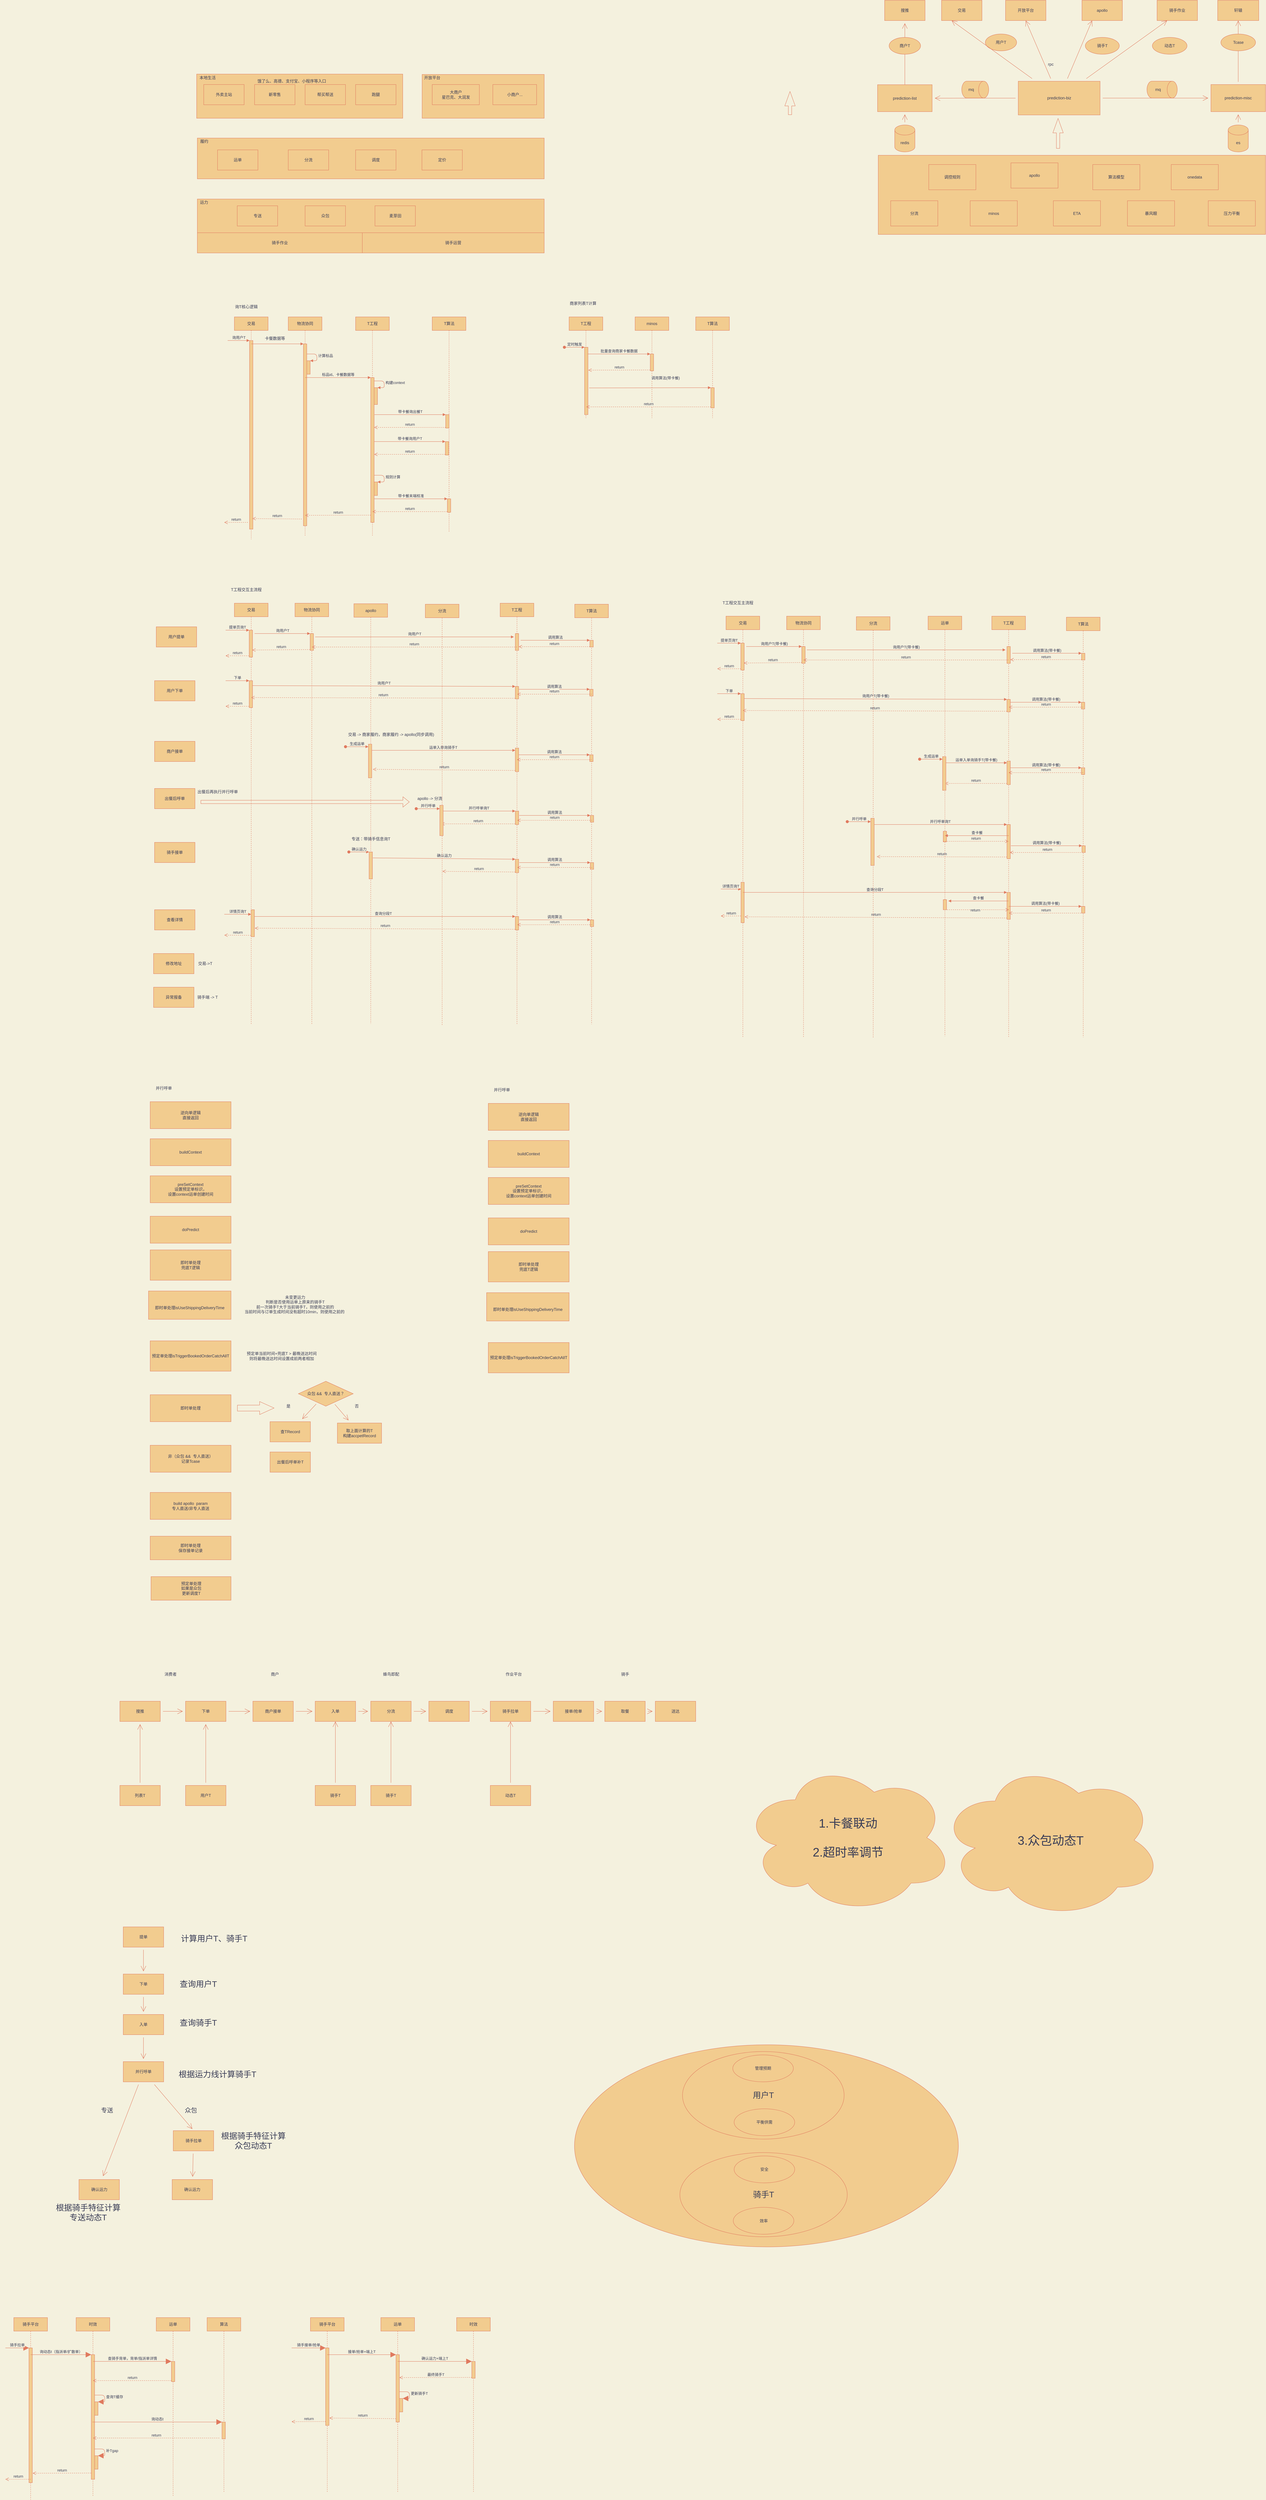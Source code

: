 <mxfile version="15.3.5" type="github">
  <diagram id="NJYsv6nAN40AnTQsV-DW" name="Page-1">
    <mxGraphModel dx="3546" dy="936" grid="1" gridSize="10" guides="1" tooltips="1" connect="1" arrows="1" fold="1" page="1" pageScale="1" pageWidth="827" pageHeight="1169" background="#F4F1DE" math="0" shadow="0">
      <root>
        <mxCell id="0" />
        <mxCell id="1" parent="0" />
        <mxCell id="E5TletpsyKjZHeqUfo8F-228" value="" style="whiteSpace=wrap;html=1;hachureGap=4;pointerEvents=0;fillColor=#F2CC8F;strokeColor=#E07A5F;fontColor=#393C56;" vertex="1" parent="1">
          <mxGeometry x="1202" y="1220" width="1150" height="235" as="geometry" />
        </mxCell>
        <mxCell id="E5TletpsyKjZHeqUfo8F-138" value="&lt;font style=&quot;font-size: 36px&quot;&gt;3.众包动态T&lt;/font&gt;" style="ellipse;shape=cloud;whiteSpace=wrap;html=1;hachureGap=4;pointerEvents=0;fillColor=#F2CC8F;strokeColor=#E07A5F;fontColor=#393C56;" vertex="1" parent="1">
          <mxGeometry x="1384.25" y="5990" width="660" height="465" as="geometry" />
        </mxCell>
        <mxCell id="E5TletpsyKjZHeqUfo8F-131" value="" style="ellipse;whiteSpace=wrap;html=1;hachureGap=4;pointerEvents=0;fillColor=#F2CC8F;strokeColor=#E07A5F;fontColor=#393C56;" vertex="1" parent="1">
          <mxGeometry x="300" y="6830" width="1140" height="600" as="geometry" />
        </mxCell>
        <mxCell id="E5TletpsyKjZHeqUfo8F-123" value="&lt;font style=&quot;font-size: 24px&quot;&gt;用户T&lt;/font&gt;" style="ellipse;whiteSpace=wrap;html=1;hachureGap=4;pointerEvents=0;fillColor=#F2CC8F;strokeColor=#E07A5F;fontColor=#393C56;" vertex="1" parent="1">
          <mxGeometry x="620.75" y="6850" width="480" height="260" as="geometry" />
        </mxCell>
        <mxCell id="qm-dL68TJm12xnXsdDqb-1" value="" style="whiteSpace=wrap;html=1;comic=0;fillColor=#F2CC8F;strokeColor=#E07A5F;fontColor=#393C56;" parent="1" vertex="1">
          <mxGeometry x="-152.5" y="980" width="362.5" height="130" as="geometry" />
        </mxCell>
        <mxCell id="qm-dL68TJm12xnXsdDqb-2" value="" style="whiteSpace=wrap;html=1;comic=0;fillColor=#F2CC8F;strokeColor=#E07A5F;fontColor=#393C56;" parent="1" vertex="1">
          <mxGeometry x="-822" y="979" width="612" height="131" as="geometry" />
        </mxCell>
        <mxCell id="qm-dL68TJm12xnXsdDqb-3" value="大商户&lt;br&gt;星巴克、大润发" style="whiteSpace=wrap;html=1;comic=0;fillColor=#F2CC8F;strokeColor=#E07A5F;fontColor=#393C56;" parent="1" vertex="1">
          <mxGeometry x="-122.5" y="1010" width="140" height="60" as="geometry" />
        </mxCell>
        <mxCell id="qm-dL68TJm12xnXsdDqb-4" value="小商户..." style="whiteSpace=wrap;html=1;comic=0;fillColor=#F2CC8F;strokeColor=#E07A5F;fontColor=#393C56;" parent="1" vertex="1">
          <mxGeometry x="57.5" y="1010" width="130" height="60" as="geometry" />
        </mxCell>
        <mxCell id="qm-dL68TJm12xnXsdDqb-5" value="外卖主站" style="whiteSpace=wrap;html=1;comic=0;fillColor=#F2CC8F;strokeColor=#E07A5F;fontColor=#393C56;" parent="1" vertex="1">
          <mxGeometry x="-801" y="1010" width="120" height="60" as="geometry" />
        </mxCell>
        <mxCell id="qm-dL68TJm12xnXsdDqb-6" value="新零售" style="whiteSpace=wrap;html=1;comic=0;fillColor=#F2CC8F;strokeColor=#E07A5F;fontColor=#393C56;" parent="1" vertex="1">
          <mxGeometry x="-650" y="1010" width="120" height="60" as="geometry" />
        </mxCell>
        <mxCell id="qm-dL68TJm12xnXsdDqb-7" value="" style="whiteSpace=wrap;html=1;comic=0;fillColor=#F2CC8F;strokeColor=#E07A5F;fontColor=#393C56;" parent="1" vertex="1">
          <mxGeometry x="-820" y="1169" width="1030" height="121" as="geometry" />
        </mxCell>
        <mxCell id="qm-dL68TJm12xnXsdDqb-8" value="调度" style="whiteSpace=wrap;html=1;comic=0;fillColor=#F2CC8F;strokeColor=#E07A5F;fontColor=#393C56;" parent="1" vertex="1">
          <mxGeometry x="-350" y="1204" width="120" height="60" as="geometry" />
        </mxCell>
        <mxCell id="qm-dL68TJm12xnXsdDqb-9" value="" style="whiteSpace=wrap;html=1;comic=0;fillColor=#F2CC8F;strokeColor=#E07A5F;fontColor=#393C56;" parent="1" vertex="1">
          <mxGeometry x="-820" y="1350" width="1030" height="100" as="geometry" />
        </mxCell>
        <mxCell id="qm-dL68TJm12xnXsdDqb-10" value="专送" style="whiteSpace=wrap;html=1;comic=0;fillColor=#F2CC8F;strokeColor=#E07A5F;fontColor=#393C56;" parent="1" vertex="1">
          <mxGeometry x="-701.5" y="1370" width="120" height="60" as="geometry" />
        </mxCell>
        <mxCell id="qm-dL68TJm12xnXsdDqb-11" value="众包" style="whiteSpace=wrap;html=1;comic=0;fillColor=#F2CC8F;strokeColor=#E07A5F;fontColor=#393C56;" parent="1" vertex="1">
          <mxGeometry x="-500" y="1370" width="120" height="60" as="geometry" />
        </mxCell>
        <mxCell id="qm-dL68TJm12xnXsdDqb-12" value="定价" style="whiteSpace=wrap;html=1;comic=0;fillColor=#F2CC8F;strokeColor=#E07A5F;fontColor=#393C56;" parent="1" vertex="1">
          <mxGeometry x="-153" y="1204" width="120" height="60" as="geometry" />
        </mxCell>
        <mxCell id="qm-dL68TJm12xnXsdDqb-13" value="履约" style="text;html=1;align=center;verticalAlign=middle;resizable=0;points=[];autosize=1;strokeColor=none;fontColor=#393C56;" parent="1" vertex="1">
          <mxGeometry x="-820" y="1169" width="40" height="20" as="geometry" />
        </mxCell>
        <mxCell id="qm-dL68TJm12xnXsdDqb-14" value="运力" style="text;html=1;strokeColor=none;fillColor=none;align=center;verticalAlign=middle;whiteSpace=wrap;comic=0;fontColor=#393C56;" parent="1" vertex="1">
          <mxGeometry x="-820" y="1350" width="40" height="20" as="geometry" />
        </mxCell>
        <mxCell id="qm-dL68TJm12xnXsdDqb-15" value="麦芽田" style="whiteSpace=wrap;html=1;comic=0;fillColor=#F2CC8F;strokeColor=#E07A5F;fontColor=#393C56;" parent="1" vertex="1">
          <mxGeometry x="-292.5" y="1370" width="120" height="60" as="geometry" />
        </mxCell>
        <mxCell id="qm-dL68TJm12xnXsdDqb-16" value="骑手作业" style="whiteSpace=wrap;html=1;comic=0;fillColor=#F2CC8F;strokeColor=#E07A5F;fontColor=#393C56;" parent="1" vertex="1">
          <mxGeometry x="-820" y="1450" width="490" height="60" as="geometry" />
        </mxCell>
        <mxCell id="qm-dL68TJm12xnXsdDqb-17" value="骑手运营" style="whiteSpace=wrap;html=1;comic=0;fillColor=#F2CC8F;strokeColor=#E07A5F;fontColor=#393C56;" parent="1" vertex="1">
          <mxGeometry x="-330" y="1450" width="540" height="60" as="geometry" />
        </mxCell>
        <mxCell id="qm-dL68TJm12xnXsdDqb-18" value="帮买帮送" style="whiteSpace=wrap;html=1;comic=0;fillColor=#F2CC8F;strokeColor=#E07A5F;fontColor=#393C56;" parent="1" vertex="1">
          <mxGeometry x="-500" y="1010" width="120" height="60" as="geometry" />
        </mxCell>
        <mxCell id="qm-dL68TJm12xnXsdDqb-19" value="分流" style="whiteSpace=wrap;html=1;comic=0;fillColor=#F2CC8F;strokeColor=#E07A5F;fontColor=#393C56;" parent="1" vertex="1">
          <mxGeometry x="-550" y="1204" width="120" height="60" as="geometry" />
        </mxCell>
        <mxCell id="qm-dL68TJm12xnXsdDqb-20" value="运单" style="whiteSpace=wrap;html=1;comic=0;fillColor=#F2CC8F;strokeColor=#E07A5F;fontColor=#393C56;" parent="1" vertex="1">
          <mxGeometry x="-760" y="1204" width="120" height="60" as="geometry" />
        </mxCell>
        <mxCell id="qm-dL68TJm12xnXsdDqb-21" value="开放平台" style="text;html=1;align=center;verticalAlign=middle;resizable=0;points=[];autosize=1;strokeColor=none;fontColor=#393C56;" parent="1" vertex="1">
          <mxGeometry x="-153" y="980" width="60" height="20" as="geometry" />
        </mxCell>
        <mxCell id="qm-dL68TJm12xnXsdDqb-22" value="本地生活" style="text;html=1;align=center;verticalAlign=middle;resizable=0;points=[];autosize=1;strokeColor=none;fontColor=#393C56;" parent="1" vertex="1">
          <mxGeometry x="-820" y="980" width="60" height="20" as="geometry" />
        </mxCell>
        <mxCell id="qm-dL68TJm12xnXsdDqb-23" value="跑腿" style="whiteSpace=wrap;html=1;comic=0;fillColor=#F2CC8F;strokeColor=#E07A5F;fontColor=#393C56;" parent="1" vertex="1">
          <mxGeometry x="-350" y="1010" width="120" height="60" as="geometry" />
        </mxCell>
        <mxCell id="qm-dL68TJm12xnXsdDqb-24" value="饿了么、高德、支付宝、小程序等入口" style="text;html=1;align=center;verticalAlign=middle;resizable=0;points=[];autosize=1;strokeColor=none;fontColor=#393C56;" parent="1" vertex="1">
          <mxGeometry x="-650" y="990" width="220" height="20" as="geometry" />
        </mxCell>
        <mxCell id="qm-dL68TJm12xnXsdDqb-25" value="物流协同" style="shape=umlLifeline;perimeter=lifelinePerimeter;whiteSpace=wrap;html=1;container=1;collapsible=0;recursiveResize=0;outlineConnect=0;comic=0;fillColor=#F2CC8F;strokeColor=#E07A5F;fontColor=#393C56;" parent="1" vertex="1">
          <mxGeometry x="-550" y="1700" width="100" height="650" as="geometry" />
        </mxCell>
        <mxCell id="qm-dL68TJm12xnXsdDqb-26" value="" style="html=1;points=[];perimeter=orthogonalPerimeter;comic=0;fillColor=#F2CC8F;strokeColor=#E07A5F;fontColor=#393C56;" parent="qm-dL68TJm12xnXsdDqb-25" vertex="1">
          <mxGeometry x="45" y="80" width="10" height="540" as="geometry" />
        </mxCell>
        <mxCell id="qm-dL68TJm12xnXsdDqb-27" value="" style="html=1;points=[];perimeter=orthogonalPerimeter;comic=0;fillColor=#F2CC8F;strokeColor=#E07A5F;fontColor=#393C56;" parent="qm-dL68TJm12xnXsdDqb-25" vertex="1">
          <mxGeometry x="55" y="130" width="10" height="40" as="geometry" />
        </mxCell>
        <mxCell id="qm-dL68TJm12xnXsdDqb-28" value="计算标品" style="edgeStyle=orthogonalEdgeStyle;html=1;align=left;spacingLeft=2;endArrow=block;entryX=1;entryY=0;comic=0;labelBackgroundColor=#F4F1DE;strokeColor=#E07A5F;fontColor=#393C56;" parent="qm-dL68TJm12xnXsdDqb-25" target="qm-dL68TJm12xnXsdDqb-27" edge="1">
          <mxGeometry relative="1" as="geometry">
            <mxPoint x="55" y="110" as="sourcePoint" />
            <Array as="points">
              <mxPoint x="85" y="110" />
            </Array>
          </mxGeometry>
        </mxCell>
        <mxCell id="qm-dL68TJm12xnXsdDqb-29" value="交易" style="shape=umlLifeline;perimeter=lifelinePerimeter;whiteSpace=wrap;html=1;container=1;collapsible=0;recursiveResize=0;outlineConnect=0;comic=0;fillColor=#F2CC8F;strokeColor=#E07A5F;fontColor=#393C56;" parent="1" vertex="1">
          <mxGeometry x="-710" y="1700" width="100" height="660" as="geometry" />
        </mxCell>
        <mxCell id="qm-dL68TJm12xnXsdDqb-30" value="" style="html=1;points=[];perimeter=orthogonalPerimeter;comic=0;fillColor=#F2CC8F;strokeColor=#E07A5F;fontColor=#393C56;" parent="qm-dL68TJm12xnXsdDqb-29" vertex="1">
          <mxGeometry x="45" y="70" width="10" height="560" as="geometry" />
        </mxCell>
        <mxCell id="qm-dL68TJm12xnXsdDqb-31" value="询用户T" style="html=1;verticalAlign=bottom;endArrow=block;entryX=0;entryY=0;comic=0;labelBackgroundColor=#F4F1DE;strokeColor=#E07A5F;fontColor=#393C56;" parent="qm-dL68TJm12xnXsdDqb-29" target="qm-dL68TJm12xnXsdDqb-30" edge="1">
          <mxGeometry relative="1" as="geometry">
            <mxPoint x="-20" y="70" as="sourcePoint" />
          </mxGeometry>
        </mxCell>
        <mxCell id="qm-dL68TJm12xnXsdDqb-32" value="询T核心逻辑" style="text;html=1;align=center;verticalAlign=middle;resizable=0;points=[];autosize=1;strokeColor=none;comic=1;fontColor=#393C56;" parent="1" vertex="1">
          <mxGeometry x="-715" y="1660" width="80" height="20" as="geometry" />
        </mxCell>
        <mxCell id="qm-dL68TJm12xnXsdDqb-33" value="T工程" style="shape=umlLifeline;perimeter=lifelinePerimeter;whiteSpace=wrap;html=1;container=1;collapsible=0;recursiveResize=0;outlineConnect=0;comic=0;fillColor=#F2CC8F;strokeColor=#E07A5F;fontColor=#393C56;" parent="1" vertex="1">
          <mxGeometry x="-350" y="1700" width="100" height="650" as="geometry" />
        </mxCell>
        <mxCell id="qm-dL68TJm12xnXsdDqb-34" value="" style="html=1;points=[];perimeter=orthogonalPerimeter;comic=0;fillColor=#F2CC8F;strokeColor=#E07A5F;fontColor=#393C56;" parent="qm-dL68TJm12xnXsdDqb-33" vertex="1">
          <mxGeometry x="45" y="180" width="10" height="430" as="geometry" />
        </mxCell>
        <mxCell id="qm-dL68TJm12xnXsdDqb-35" value="return" style="html=1;verticalAlign=bottom;endArrow=open;dashed=1;endSize=8;exitX=0;exitY=0.95;comic=0;labelBackgroundColor=#F4F1DE;strokeColor=#E07A5F;fontColor=#393C56;" parent="qm-dL68TJm12xnXsdDqb-33" source="qm-dL68TJm12xnXsdDqb-34" edge="1">
          <mxGeometry relative="1" as="geometry">
            <mxPoint x="-150" y="589" as="targetPoint" />
          </mxGeometry>
        </mxCell>
        <mxCell id="qm-dL68TJm12xnXsdDqb-36" value="" style="html=1;points=[];perimeter=orthogonalPerimeter;comic=0;fillColor=#F2CC8F;strokeColor=#E07A5F;fontColor=#393C56;" parent="qm-dL68TJm12xnXsdDqb-33" vertex="1">
          <mxGeometry x="55" y="490" width="10" height="40" as="geometry" />
        </mxCell>
        <mxCell id="qm-dL68TJm12xnXsdDqb-37" value="规则计算" style="edgeStyle=orthogonalEdgeStyle;html=1;align=left;spacingLeft=2;endArrow=block;entryX=1;entryY=0;comic=0;labelBackgroundColor=#F4F1DE;strokeColor=#E07A5F;fontColor=#393C56;" parent="qm-dL68TJm12xnXsdDqb-33" target="qm-dL68TJm12xnXsdDqb-36" edge="1">
          <mxGeometry relative="1" as="geometry">
            <mxPoint x="55" y="470" as="sourcePoint" />
            <Array as="points">
              <mxPoint x="85" y="470" />
            </Array>
          </mxGeometry>
        </mxCell>
        <mxCell id="qm-dL68TJm12xnXsdDqb-38" value="" style="html=1;points=[];perimeter=orthogonalPerimeter;comic=0;fillColor=#F2CC8F;strokeColor=#E07A5F;fontColor=#393C56;" parent="qm-dL68TJm12xnXsdDqb-33" vertex="1">
          <mxGeometry x="55" y="210" width="10" height="50" as="geometry" />
        </mxCell>
        <mxCell id="qm-dL68TJm12xnXsdDqb-39" value="构建context" style="edgeStyle=orthogonalEdgeStyle;html=1;align=left;spacingLeft=2;endArrow=block;entryX=1;entryY=0;comic=0;labelBackgroundColor=#F4F1DE;strokeColor=#E07A5F;fontColor=#393C56;" parent="qm-dL68TJm12xnXsdDqb-33" target="qm-dL68TJm12xnXsdDqb-38" edge="1">
          <mxGeometry relative="1" as="geometry">
            <mxPoint x="55" y="190" as="sourcePoint" />
            <Array as="points">
              <mxPoint x="85" y="190" />
            </Array>
          </mxGeometry>
        </mxCell>
        <mxCell id="qm-dL68TJm12xnXsdDqb-40" value="" style="html=1;verticalAlign=bottom;endArrow=block;entryX=0;entryY=0;comic=0;labelBackgroundColor=#F4F1DE;strokeColor=#E07A5F;fontColor=#393C56;" parent="1" target="qm-dL68TJm12xnXsdDqb-26" edge="1">
          <mxGeometry relative="1" as="geometry">
            <mxPoint x="-660" y="1780" as="sourcePoint" />
          </mxGeometry>
        </mxCell>
        <mxCell id="qm-dL68TJm12xnXsdDqb-41" value="标品id、卡餐数据等" style="html=1;verticalAlign=bottom;endArrow=block;entryX=0;entryY=0;comic=0;labelBackgroundColor=#F4F1DE;strokeColor=#E07A5F;fontColor=#393C56;" parent="1" source="qm-dL68TJm12xnXsdDqb-25" target="qm-dL68TJm12xnXsdDqb-34" edge="1">
          <mxGeometry relative="1" as="geometry">
            <mxPoint x="-500" y="1885" as="sourcePoint" />
          </mxGeometry>
        </mxCell>
        <mxCell id="qm-dL68TJm12xnXsdDqb-42" value="T算法" style="shape=umlLifeline;perimeter=lifelinePerimeter;whiteSpace=wrap;html=1;container=1;collapsible=0;recursiveResize=0;outlineConnect=0;comic=0;fillColor=#F2CC8F;strokeColor=#E07A5F;fontColor=#393C56;" parent="1" vertex="1">
          <mxGeometry x="-122.5" y="1700" width="100" height="640" as="geometry" />
        </mxCell>
        <mxCell id="qm-dL68TJm12xnXsdDqb-43" value="" style="html=1;points=[];perimeter=orthogonalPerimeter;comic=0;fillColor=#F2CC8F;strokeColor=#E07A5F;fontColor=#393C56;" parent="qm-dL68TJm12xnXsdDqb-42" vertex="1">
          <mxGeometry x="40" y="290" width="10" height="40" as="geometry" />
        </mxCell>
        <mxCell id="qm-dL68TJm12xnXsdDqb-44" value="" style="html=1;points=[];perimeter=orthogonalPerimeter;comic=0;fillColor=#F2CC8F;strokeColor=#E07A5F;fontColor=#393C56;" parent="qm-dL68TJm12xnXsdDqb-42" vertex="1">
          <mxGeometry x="39" y="370" width="10" height="40" as="geometry" />
        </mxCell>
        <mxCell id="qm-dL68TJm12xnXsdDqb-45" value="" style="html=1;points=[];perimeter=orthogonalPerimeter;comic=0;fillColor=#F2CC8F;strokeColor=#E07A5F;fontColor=#393C56;" parent="qm-dL68TJm12xnXsdDqb-42" vertex="1">
          <mxGeometry x="45" y="540" width="10" height="40" as="geometry" />
        </mxCell>
        <mxCell id="qm-dL68TJm12xnXsdDqb-46" value="带卡餐询出餐T" style="html=1;verticalAlign=bottom;endArrow=block;entryX=0;entryY=0;comic=0;labelBackgroundColor=#F4F1DE;strokeColor=#E07A5F;fontColor=#393C56;" parent="1" target="qm-dL68TJm12xnXsdDqb-43" edge="1">
          <mxGeometry relative="1" as="geometry">
            <mxPoint x="-294" y="1990" as="sourcePoint" />
          </mxGeometry>
        </mxCell>
        <mxCell id="qm-dL68TJm12xnXsdDqb-47" value="return" style="html=1;verticalAlign=bottom;endArrow=open;dashed=1;endSize=8;exitX=0;exitY=0.95;comic=0;labelBackgroundColor=#F4F1DE;strokeColor=#E07A5F;fontColor=#393C56;" parent="1" source="qm-dL68TJm12xnXsdDqb-43" target="qm-dL68TJm12xnXsdDqb-34" edge="1">
          <mxGeometry relative="1" as="geometry">
            <mxPoint x="-157.5" y="2065" as="targetPoint" />
          </mxGeometry>
        </mxCell>
        <mxCell id="qm-dL68TJm12xnXsdDqb-48" value="带卡餐询用户T" style="html=1;verticalAlign=bottom;endArrow=block;entryX=0;entryY=0;comic=0;labelBackgroundColor=#F4F1DE;strokeColor=#E07A5F;fontColor=#393C56;" parent="1" target="qm-dL68TJm12xnXsdDqb-44" edge="1">
          <mxGeometry relative="1" as="geometry">
            <mxPoint x="-295" y="2070" as="sourcePoint" />
          </mxGeometry>
        </mxCell>
        <mxCell id="qm-dL68TJm12xnXsdDqb-49" value="return" style="html=1;verticalAlign=bottom;endArrow=open;dashed=1;endSize=8;exitX=0;exitY=0.95;comic=0;labelBackgroundColor=#F4F1DE;strokeColor=#E07A5F;fontColor=#393C56;" parent="1" source="qm-dL68TJm12xnXsdDqb-44" target="qm-dL68TJm12xnXsdDqb-34" edge="1">
          <mxGeometry relative="1" as="geometry">
            <mxPoint x="51.5" y="2150" as="targetPoint" />
          </mxGeometry>
        </mxCell>
        <mxCell id="qm-dL68TJm12xnXsdDqb-50" value="带卡餐末端校准" style="html=1;verticalAlign=bottom;endArrow=block;entryX=0;entryY=0;comic=0;labelBackgroundColor=#F4F1DE;strokeColor=#E07A5F;fontColor=#393C56;" parent="1" source="qm-dL68TJm12xnXsdDqb-34" target="qm-dL68TJm12xnXsdDqb-45" edge="1">
          <mxGeometry relative="1" as="geometry">
            <mxPoint x="47.5" y="2180" as="sourcePoint" />
          </mxGeometry>
        </mxCell>
        <mxCell id="qm-dL68TJm12xnXsdDqb-51" value="return" style="html=1;verticalAlign=bottom;endArrow=open;dashed=1;endSize=8;exitX=0;exitY=0.95;comic=0;labelBackgroundColor=#F4F1DE;strokeColor=#E07A5F;fontColor=#393C56;" parent="1" source="qm-dL68TJm12xnXsdDqb-45" target="qm-dL68TJm12xnXsdDqb-33" edge="1">
          <mxGeometry relative="1" as="geometry">
            <mxPoint x="-207.5" y="2210" as="targetPoint" />
          </mxGeometry>
        </mxCell>
        <mxCell id="qm-dL68TJm12xnXsdDqb-52" value="return" style="html=1;verticalAlign=bottom;endArrow=open;dashed=1;endSize=8;entryX=0.853;entryY=0.944;entryDx=0;entryDy=0;entryPerimeter=0;comic=0;labelBackgroundColor=#F4F1DE;strokeColor=#E07A5F;fontColor=#393C56;" parent="1" target="qm-dL68TJm12xnXsdDqb-30" edge="1">
          <mxGeometry relative="1" as="geometry">
            <mxPoint x="-510" y="2300" as="sourcePoint" />
            <mxPoint x="-590" y="2300" as="targetPoint" />
          </mxGeometry>
        </mxCell>
        <mxCell id="qm-dL68TJm12xnXsdDqb-53" value="return" style="html=1;verticalAlign=bottom;endArrow=open;dashed=1;endSize=8;comic=0;labelBackgroundColor=#F4F1DE;strokeColor=#E07A5F;fontColor=#393C56;" parent="1" edge="1">
          <mxGeometry relative="1" as="geometry">
            <mxPoint x="-670" y="2310" as="sourcePoint" />
            <mxPoint x="-740" y="2310" as="targetPoint" />
          </mxGeometry>
        </mxCell>
        <mxCell id="qm-dL68TJm12xnXsdDqb-54" value="卡餐数据等" style="text;html=1;align=center;verticalAlign=middle;resizable=0;points=[];autosize=1;strokeColor=none;fontColor=#393C56;" parent="1" vertex="1">
          <mxGeometry x="-630" y="1754" width="80" height="20" as="geometry" />
        </mxCell>
        <mxCell id="qm-dL68TJm12xnXsdDqb-55" value="T工程&lt;br&gt;" style="shape=umlLifeline;perimeter=lifelinePerimeter;whiteSpace=wrap;html=1;container=1;collapsible=0;recursiveResize=0;outlineConnect=0;comic=0;fillColor=#F2CC8F;strokeColor=#E07A5F;fontColor=#393C56;" parent="1" vertex="1">
          <mxGeometry x="79.25" y="2550" width="100" height="1250" as="geometry" />
        </mxCell>
        <mxCell id="qm-dL68TJm12xnXsdDqb-56" value="" style="html=1;points=[];perimeter=orthogonalPerimeter;comic=0;fillColor=#F2CC8F;strokeColor=#E07A5F;fontColor=#393C56;" parent="qm-dL68TJm12xnXsdDqb-55" vertex="1">
          <mxGeometry x="45" y="90" width="10" height="50" as="geometry" />
        </mxCell>
        <mxCell id="qm-dL68TJm12xnXsdDqb-57" value="" style="html=1;points=[];perimeter=orthogonalPerimeter;comic=0;fillColor=#F2CC8F;strokeColor=#E07A5F;fontColor=#393C56;" parent="qm-dL68TJm12xnXsdDqb-55" vertex="1">
          <mxGeometry x="45" y="247" width="10" height="37" as="geometry" />
        </mxCell>
        <mxCell id="qm-dL68TJm12xnXsdDqb-58" value="" style="html=1;points=[];perimeter=orthogonalPerimeter;comic=0;fillColor=#F2CC8F;strokeColor=#E07A5F;fontColor=#393C56;" parent="qm-dL68TJm12xnXsdDqb-55" vertex="1">
          <mxGeometry x="45" y="430" width="10" height="70" as="geometry" />
        </mxCell>
        <mxCell id="qm-dL68TJm12xnXsdDqb-59" value="" style="html=1;points=[];perimeter=orthogonalPerimeter;comic=0;fillColor=#F2CC8F;strokeColor=#E07A5F;fontColor=#393C56;" parent="qm-dL68TJm12xnXsdDqb-55" vertex="1">
          <mxGeometry x="45" y="617" width="10" height="40" as="geometry" />
        </mxCell>
        <mxCell id="qm-dL68TJm12xnXsdDqb-60" value="" style="html=1;points=[];perimeter=orthogonalPerimeter;comic=0;fillColor=#F2CC8F;strokeColor=#E07A5F;fontColor=#393C56;" parent="qm-dL68TJm12xnXsdDqb-55" vertex="1">
          <mxGeometry x="45" y="760" width="10" height="40" as="geometry" />
        </mxCell>
        <mxCell id="qm-dL68TJm12xnXsdDqb-61" value="return" style="html=1;verticalAlign=bottom;endArrow=open;dashed=1;endSize=8;exitX=0;exitY=0.95;labelBackgroundColor=#F4F1DE;strokeColor=#E07A5F;fontColor=#393C56;" parent="qm-dL68TJm12xnXsdDqb-55" source="qm-dL68TJm12xnXsdDqb-60" edge="1">
          <mxGeometry relative="1" as="geometry">
            <mxPoint x="-171.5" y="796" as="targetPoint" />
          </mxGeometry>
        </mxCell>
        <mxCell id="qm-dL68TJm12xnXsdDqb-62" value="" style="html=1;points=[];perimeter=orthogonalPerimeter;comic=0;fillColor=#F2CC8F;strokeColor=#E07A5F;fontColor=#393C56;" parent="qm-dL68TJm12xnXsdDqb-55" vertex="1">
          <mxGeometry x="45" y="930" width="10" height="40" as="geometry" />
        </mxCell>
        <mxCell id="qm-dL68TJm12xnXsdDqb-63" value="交易" style="shape=umlLifeline;perimeter=lifelinePerimeter;whiteSpace=wrap;html=1;container=1;collapsible=0;recursiveResize=0;outlineConnect=0;comic=0;fillColor=#F2CC8F;strokeColor=#E07A5F;fontColor=#393C56;" parent="1" vertex="1">
          <mxGeometry x="-710" y="2550" width="100" height="1250" as="geometry" />
        </mxCell>
        <mxCell id="qm-dL68TJm12xnXsdDqb-64" value="" style="html=1;points=[];perimeter=orthogonalPerimeter;comic=0;fillColor=#F2CC8F;strokeColor=#E07A5F;fontColor=#393C56;" parent="qm-dL68TJm12xnXsdDqb-63" vertex="1">
          <mxGeometry x="44" y="80" width="10" height="80" as="geometry" />
        </mxCell>
        <mxCell id="qm-dL68TJm12xnXsdDqb-65" value="提单页询T" style="html=1;verticalAlign=bottom;endArrow=block;entryX=0;entryY=0;labelBackgroundColor=#F4F1DE;strokeColor=#E07A5F;fontColor=#393C56;" parent="qm-dL68TJm12xnXsdDqb-63" target="qm-dL68TJm12xnXsdDqb-64" edge="1">
          <mxGeometry relative="1" as="geometry">
            <mxPoint x="-26" y="80" as="sourcePoint" />
          </mxGeometry>
        </mxCell>
        <mxCell id="qm-dL68TJm12xnXsdDqb-66" value="return" style="html=1;verticalAlign=bottom;endArrow=open;dashed=1;endSize=8;exitX=0;exitY=0.95;labelBackgroundColor=#F4F1DE;strokeColor=#E07A5F;fontColor=#393C56;" parent="qm-dL68TJm12xnXsdDqb-63" source="qm-dL68TJm12xnXsdDqb-64" edge="1">
          <mxGeometry relative="1" as="geometry">
            <mxPoint x="-26" y="156" as="targetPoint" />
          </mxGeometry>
        </mxCell>
        <mxCell id="qm-dL68TJm12xnXsdDqb-67" value="" style="html=1;points=[];perimeter=orthogonalPerimeter;comic=0;fillColor=#F2CC8F;strokeColor=#E07A5F;fontColor=#393C56;" parent="qm-dL68TJm12xnXsdDqb-63" vertex="1">
          <mxGeometry x="44" y="230" width="10" height="80" as="geometry" />
        </mxCell>
        <mxCell id="qm-dL68TJm12xnXsdDqb-68" value="下单" style="html=1;verticalAlign=bottom;endArrow=block;entryX=0;entryY=0;labelBackgroundColor=#F4F1DE;strokeColor=#E07A5F;fontColor=#393C56;" parent="qm-dL68TJm12xnXsdDqb-63" target="qm-dL68TJm12xnXsdDqb-67" edge="1">
          <mxGeometry relative="1" as="geometry">
            <mxPoint x="-26" y="230" as="sourcePoint" />
          </mxGeometry>
        </mxCell>
        <mxCell id="qm-dL68TJm12xnXsdDqb-69" value="return" style="html=1;verticalAlign=bottom;endArrow=open;dashed=1;endSize=8;exitX=0;exitY=0.95;labelBackgroundColor=#F4F1DE;strokeColor=#E07A5F;fontColor=#393C56;" parent="qm-dL68TJm12xnXsdDqb-63" source="qm-dL68TJm12xnXsdDqb-67" edge="1">
          <mxGeometry relative="1" as="geometry">
            <mxPoint x="-26" y="306" as="targetPoint" />
          </mxGeometry>
        </mxCell>
        <mxCell id="qm-dL68TJm12xnXsdDqb-70" value="询用户T" style="html=1;verticalAlign=bottom;endArrow=block;entryX=0;entryY=0;exitX=0.929;exitY=0.182;exitDx=0;exitDy=0;exitPerimeter=0;labelBackgroundColor=#F4F1DE;strokeColor=#E07A5F;fontColor=#393C56;" parent="1" source="qm-dL68TJm12xnXsdDqb-67" target="qm-dL68TJm12xnXsdDqb-57" edge="1">
          <mxGeometry relative="1" as="geometry">
            <mxPoint x="-650" y="2797" as="sourcePoint" />
          </mxGeometry>
        </mxCell>
        <mxCell id="qm-dL68TJm12xnXsdDqb-71" value="return" style="html=1;verticalAlign=bottom;endArrow=open;dashed=1;endSize=8;exitX=0;exitY=0.95;labelBackgroundColor=#F4F1DE;strokeColor=#E07A5F;fontColor=#393C56;" parent="1" source="qm-dL68TJm12xnXsdDqb-57" edge="1">
          <mxGeometry relative="1" as="geometry">
            <mxPoint x="-660" y="2830" as="targetPoint" />
          </mxGeometry>
        </mxCell>
        <mxCell id="qm-dL68TJm12xnXsdDqb-72" value="T工程交互主流程" style="text;html=1;align=center;verticalAlign=middle;resizable=0;points=[];autosize=1;strokeColor=none;fontColor=#393C56;" parent="1" vertex="1">
          <mxGeometry x="-730" y="2500" width="110" height="20" as="geometry" />
        </mxCell>
        <mxCell id="qm-dL68TJm12xnXsdDqb-73" value="运单入单询骑手T" style="html=1;verticalAlign=bottom;endArrow=block;exitX=0.8;exitY=0.183;exitDx=0;exitDy=0;exitPerimeter=0;labelBackgroundColor=#F4F1DE;strokeColor=#E07A5F;fontColor=#393C56;" parent="1" source="qm-dL68TJm12xnXsdDqb-104" target="qm-dL68TJm12xnXsdDqb-58" edge="1">
          <mxGeometry relative="1" as="geometry">
            <mxPoint x="447.75" y="2927" as="sourcePoint" />
            <mxPoint x="128.75" y="3011.7" as="targetPoint" />
          </mxGeometry>
        </mxCell>
        <mxCell id="qm-dL68TJm12xnXsdDqb-74" value="return" style="html=1;verticalAlign=bottom;endArrow=open;dashed=1;endSize=8;exitX=0;exitY=0.95;entryX=1.329;entryY=0.746;entryDx=0;entryDy=0;entryPerimeter=0;labelBackgroundColor=#F4F1DE;strokeColor=#E07A5F;fontColor=#393C56;" parent="1" source="qm-dL68TJm12xnXsdDqb-58" target="qm-dL68TJm12xnXsdDqb-104" edge="1">
          <mxGeometry relative="1" as="geometry">
            <mxPoint x="-92.25" y="3048" as="targetPoint" />
          </mxGeometry>
        </mxCell>
        <mxCell id="qm-dL68TJm12xnXsdDqb-75" value="并行呼单询T" style="html=1;verticalAlign=bottom;endArrow=block;entryX=0;entryY=0;labelBackgroundColor=#F4F1DE;strokeColor=#E07A5F;fontColor=#393C56;" parent="1" target="qm-dL68TJm12xnXsdDqb-59" edge="1">
          <mxGeometry relative="1" as="geometry">
            <mxPoint x="-92.25" y="3167" as="sourcePoint" />
          </mxGeometry>
        </mxCell>
        <mxCell id="qm-dL68TJm12xnXsdDqb-76" value="return" style="html=1;verticalAlign=bottom;endArrow=open;dashed=1;endSize=8;exitX=0;exitY=0.95;labelBackgroundColor=#F4F1DE;strokeColor=#E07A5F;fontColor=#393C56;" parent="1" source="qm-dL68TJm12xnXsdDqb-59" edge="1">
          <mxGeometry relative="1" as="geometry">
            <mxPoint x="-95.926" y="3205" as="targetPoint" />
          </mxGeometry>
        </mxCell>
        <mxCell id="qm-dL68TJm12xnXsdDqb-77" value="确认运力" style="html=1;verticalAlign=bottom;endArrow=block;entryX=0;entryY=0;exitX=1.129;exitY=0.22;exitDx=0;exitDy=0;exitPerimeter=0;labelBackgroundColor=#F4F1DE;strokeColor=#E07A5F;fontColor=#393C56;" parent="1" source="qm-dL68TJm12xnXsdDqb-106" target="qm-dL68TJm12xnXsdDqb-60" edge="1">
          <mxGeometry relative="1" as="geometry">
            <mxPoint x="-82.25" y="3310" as="sourcePoint" />
          </mxGeometry>
        </mxCell>
        <mxCell id="qm-dL68TJm12xnXsdDqb-78" value="T算法" style="shape=umlLifeline;perimeter=lifelinePerimeter;whiteSpace=wrap;html=1;container=1;collapsible=0;recursiveResize=0;outlineConnect=0;comic=0;fillColor=#F2CC8F;strokeColor=#E07A5F;fontColor=#393C56;" parent="1" vertex="1">
          <mxGeometry x="300.75" y="2553" width="100" height="1247" as="geometry" />
        </mxCell>
        <mxCell id="qm-dL68TJm12xnXsdDqb-79" value="" style="html=1;points=[];perimeter=orthogonalPerimeter;comic=0;fillColor=#F2CC8F;strokeColor=#E07A5F;fontColor=#393C56;" parent="qm-dL68TJm12xnXsdDqb-78" vertex="1">
          <mxGeometry x="45" y="107" width="10" height="20" as="geometry" />
        </mxCell>
        <mxCell id="qm-dL68TJm12xnXsdDqb-80" value="调用算法" style="html=1;verticalAlign=bottom;endArrow=block;entryX=0;entryY=0;labelBackgroundColor=#F4F1DE;strokeColor=#E07A5F;fontColor=#393C56;" parent="1" target="qm-dL68TJm12xnXsdDqb-79" edge="1">
          <mxGeometry relative="1" as="geometry">
            <mxPoint x="140" y="2660" as="sourcePoint" />
          </mxGeometry>
        </mxCell>
        <mxCell id="qm-dL68TJm12xnXsdDqb-81" value="return" style="html=1;verticalAlign=bottom;endArrow=open;dashed=1;endSize=8;exitX=0;exitY=0.95;labelBackgroundColor=#F4F1DE;strokeColor=#E07A5F;fontColor=#393C56;" parent="1" source="qm-dL68TJm12xnXsdDqb-79" target="qm-dL68TJm12xnXsdDqb-56" edge="1">
          <mxGeometry relative="1" as="geometry">
            <mxPoint x="274.75" y="2706" as="targetPoint" />
          </mxGeometry>
        </mxCell>
        <mxCell id="qm-dL68TJm12xnXsdDqb-82" value="" style="html=1;points=[];perimeter=orthogonalPerimeter;comic=0;fillColor=#F2CC8F;strokeColor=#E07A5F;fontColor=#393C56;" parent="1" vertex="1">
          <mxGeometry x="345.25" y="2805.5" width="10" height="20" as="geometry" />
        </mxCell>
        <mxCell id="qm-dL68TJm12xnXsdDqb-83" value="调用算法" style="html=1;verticalAlign=bottom;endArrow=block;entryX=0;entryY=0;labelBackgroundColor=#F4F1DE;strokeColor=#E07A5F;fontColor=#393C56;" parent="1" source="qm-dL68TJm12xnXsdDqb-57" target="qm-dL68TJm12xnXsdDqb-82" edge="1">
          <mxGeometry relative="1" as="geometry">
            <mxPoint x="138.574" y="2670" as="sourcePoint" />
          </mxGeometry>
        </mxCell>
        <mxCell id="qm-dL68TJm12xnXsdDqb-84" value="return" style="html=1;verticalAlign=bottom;endArrow=open;dashed=1;endSize=8;entryX=0.575;entryY=0.622;entryDx=0;entryDy=0;entryPerimeter=0;labelBackgroundColor=#F4F1DE;strokeColor=#E07A5F;fontColor=#393C56;" parent="1" target="qm-dL68TJm12xnXsdDqb-57" edge="1">
          <mxGeometry relative="1" as="geometry">
            <mxPoint x="138.75" y="2820" as="targetPoint" />
            <mxPoint x="350.75" y="2820" as="sourcePoint" />
          </mxGeometry>
        </mxCell>
        <mxCell id="qm-dL68TJm12xnXsdDqb-85" value="T工程&lt;br&gt;" style="shape=umlLifeline;perimeter=lifelinePerimeter;whiteSpace=wrap;html=1;container=1;collapsible=0;recursiveResize=0;outlineConnect=0;comic=0;fillColor=#F2CC8F;strokeColor=#E07A5F;fontColor=#393C56;" parent="1" vertex="1">
          <mxGeometry x="284" y="1700" width="100" height="300" as="geometry" />
        </mxCell>
        <mxCell id="qm-dL68TJm12xnXsdDqb-86" value="" style="html=1;points=[];perimeter=orthogonalPerimeter;comic=0;fillColor=#F2CC8F;strokeColor=#E07A5F;fontColor=#393C56;" parent="qm-dL68TJm12xnXsdDqb-85" vertex="1">
          <mxGeometry x="46" y="90" width="10" height="200" as="geometry" />
        </mxCell>
        <mxCell id="qm-dL68TJm12xnXsdDqb-87" value="定时触发" style="html=1;verticalAlign=bottom;startArrow=oval;endArrow=block;startSize=8;labelBackgroundColor=#F4F1DE;strokeColor=#E07A5F;fontColor=#393C56;" parent="qm-dL68TJm12xnXsdDqb-85" target="qm-dL68TJm12xnXsdDqb-86" edge="1">
          <mxGeometry relative="1" as="geometry">
            <mxPoint x="-14" y="90" as="sourcePoint" />
          </mxGeometry>
        </mxCell>
        <mxCell id="qm-dL68TJm12xnXsdDqb-88" value="minos" style="shape=umlLifeline;perimeter=lifelinePerimeter;whiteSpace=wrap;html=1;container=1;collapsible=0;recursiveResize=0;outlineConnect=0;comic=0;fillColor=#F2CC8F;strokeColor=#E07A5F;fontColor=#393C56;" parent="1" vertex="1">
          <mxGeometry x="480" y="1700" width="100" height="300" as="geometry" />
        </mxCell>
        <mxCell id="qm-dL68TJm12xnXsdDqb-89" value="" style="html=1;points=[];perimeter=orthogonalPerimeter;comic=0;fillColor=#F2CC8F;strokeColor=#E07A5F;fontColor=#393C56;" parent="qm-dL68TJm12xnXsdDqb-88" vertex="1">
          <mxGeometry x="45" y="110" width="10" height="50" as="geometry" />
        </mxCell>
        <mxCell id="qm-dL68TJm12xnXsdDqb-90" value="T算法" style="shape=umlLifeline;perimeter=lifelinePerimeter;whiteSpace=wrap;html=1;container=1;collapsible=0;recursiveResize=0;outlineConnect=0;comic=0;fillColor=#F2CC8F;strokeColor=#E07A5F;fontColor=#393C56;" parent="1" vertex="1">
          <mxGeometry x="660" y="1700" width="100" height="300" as="geometry" />
        </mxCell>
        <mxCell id="qm-dL68TJm12xnXsdDqb-91" value="" style="html=1;points=[];perimeter=orthogonalPerimeter;comic=0;fillColor=#F2CC8F;strokeColor=#E07A5F;fontColor=#393C56;" parent="qm-dL68TJm12xnXsdDqb-90" vertex="1">
          <mxGeometry x="45" y="210" width="10" height="60" as="geometry" />
        </mxCell>
        <mxCell id="qm-dL68TJm12xnXsdDqb-92" value="批量查询商家卡餐数据" style="html=1;verticalAlign=bottom;endArrow=block;entryX=0;entryY=0;labelBackgroundColor=#F4F1DE;strokeColor=#E07A5F;fontColor=#393C56;" parent="1" target="qm-dL68TJm12xnXsdDqb-89" edge="1">
          <mxGeometry relative="1" as="geometry">
            <mxPoint x="339" y="1810" as="sourcePoint" />
          </mxGeometry>
        </mxCell>
        <mxCell id="qm-dL68TJm12xnXsdDqb-93" value="return" style="html=1;verticalAlign=bottom;endArrow=open;dashed=1;endSize=8;exitX=0;exitY=0.95;labelBackgroundColor=#F4F1DE;strokeColor=#E07A5F;fontColor=#393C56;" parent="1" source="qm-dL68TJm12xnXsdDqb-89" edge="1">
          <mxGeometry relative="1" as="geometry">
            <mxPoint x="341" y="1858" as="targetPoint" />
          </mxGeometry>
        </mxCell>
        <mxCell id="qm-dL68TJm12xnXsdDqb-94" value="调用算法(带卡餐)" style="html=1;verticalAlign=bottom;endArrow=block;entryX=0;entryY=0;exitX=1.343;exitY=0.604;exitDx=0;exitDy=0;exitPerimeter=0;labelBackgroundColor=#F4F1DE;strokeColor=#E07A5F;fontColor=#393C56;" parent="1" source="qm-dL68TJm12xnXsdDqb-86" target="qm-dL68TJm12xnXsdDqb-91" edge="1">
          <mxGeometry x="0.254" y="20" relative="1" as="geometry">
            <mxPoint x="340" y="1890" as="sourcePoint" />
            <mxPoint as="offset" />
          </mxGeometry>
        </mxCell>
        <mxCell id="qm-dL68TJm12xnXsdDqb-95" value="return" style="html=1;verticalAlign=bottom;endArrow=open;dashed=1;endSize=8;exitX=0;exitY=0.95;labelBackgroundColor=#F4F1DE;strokeColor=#E07A5F;fontColor=#393C56;" parent="1" source="qm-dL68TJm12xnXsdDqb-91" edge="1">
          <mxGeometry relative="1" as="geometry">
            <mxPoint x="335" y="1967" as="targetPoint" />
          </mxGeometry>
        </mxCell>
        <mxCell id="qm-dL68TJm12xnXsdDqb-96" value="商家列表T计算" style="text;html=1;align=center;verticalAlign=middle;resizable=0;points=[];autosize=1;strokeColor=none;fontColor=#393C56;" parent="1" vertex="1">
          <mxGeometry x="280" y="1650" width="90" height="20" as="geometry" />
        </mxCell>
        <mxCell id="qm-dL68TJm12xnXsdDqb-97" value="查询分段T" style="html=1;verticalAlign=bottom;endArrow=block;entryX=0;entryY=0;labelBackgroundColor=#F4F1DE;strokeColor=#E07A5F;fontColor=#393C56;" parent="1" source="qm-dL68TJm12xnXsdDqb-63" target="qm-dL68TJm12xnXsdDqb-62" edge="1">
          <mxGeometry relative="1" as="geometry">
            <mxPoint x="-96.25" y="3480" as="sourcePoint" />
          </mxGeometry>
        </mxCell>
        <mxCell id="qm-dL68TJm12xnXsdDqb-98" value="return" style="html=1;verticalAlign=bottom;endArrow=open;dashed=1;endSize=8;exitX=0;exitY=0.95;entryX=1.129;entryY=0.684;entryDx=0;entryDy=0;entryPerimeter=0;labelBackgroundColor=#F4F1DE;strokeColor=#E07A5F;fontColor=#393C56;" parent="1" source="qm-dL68TJm12xnXsdDqb-62" target="qm-dL68TJm12xnXsdDqb-125" edge="1">
          <mxGeometry relative="1" as="geometry">
            <mxPoint x="54.25" y="3516" as="targetPoint" />
          </mxGeometry>
        </mxCell>
        <mxCell id="qm-dL68TJm12xnXsdDqb-99" value="物流协同" style="shape=umlLifeline;perimeter=lifelinePerimeter;whiteSpace=wrap;html=1;container=1;collapsible=0;recursiveResize=0;outlineConnect=0;comic=0;fillColor=#F2CC8F;strokeColor=#E07A5F;fontColor=#393C56;" parent="1" vertex="1">
          <mxGeometry x="-530" y="2550" width="100" height="1250" as="geometry" />
        </mxCell>
        <mxCell id="qm-dL68TJm12xnXsdDqb-100" value="" style="html=1;points=[];perimeter=orthogonalPerimeter;comic=0;fillColor=#F2CC8F;strokeColor=#E07A5F;fontColor=#393C56;" parent="qm-dL68TJm12xnXsdDqb-99" vertex="1">
          <mxGeometry x="45" y="90" width="10" height="50" as="geometry" />
        </mxCell>
        <mxCell id="qm-dL68TJm12xnXsdDqb-101" value="询用户T" style="html=1;verticalAlign=bottom;endArrow=block;entryX=0;entryY=0;labelBackgroundColor=#F4F1DE;strokeColor=#E07A5F;fontColor=#393C56;" parent="qm-dL68TJm12xnXsdDqb-99" target="qm-dL68TJm12xnXsdDqb-100" edge="1">
          <mxGeometry relative="1" as="geometry">
            <mxPoint x="-120" y="90" as="sourcePoint" />
          </mxGeometry>
        </mxCell>
        <mxCell id="qm-dL68TJm12xnXsdDqb-102" value="分流" style="shape=umlLifeline;perimeter=lifelinePerimeter;whiteSpace=wrap;html=1;container=1;collapsible=0;recursiveResize=0;outlineConnect=0;comic=0;fillColor=#F2CC8F;strokeColor=#E07A5F;fontColor=#393C56;" parent="1" vertex="1">
          <mxGeometry x="-143" y="2553" width="100" height="1250" as="geometry" />
        </mxCell>
        <mxCell id="qm-dL68TJm12xnXsdDqb-103" value="apollo" style="shape=umlLifeline;perimeter=lifelinePerimeter;whiteSpace=wrap;html=1;container=1;collapsible=0;recursiveResize=0;outlineConnect=0;comic=0;fillColor=#F2CC8F;strokeColor=#E07A5F;fontColor=#393C56;" parent="1" vertex="1">
          <mxGeometry x="-355" y="2551.5" width="100" height="1247" as="geometry" />
        </mxCell>
        <mxCell id="qm-dL68TJm12xnXsdDqb-104" value="" style="html=1;points=[];perimeter=orthogonalPerimeter;comic=0;fillColor=#F2CC8F;strokeColor=#E07A5F;fontColor=#393C56;" parent="qm-dL68TJm12xnXsdDqb-103" vertex="1">
          <mxGeometry x="43" y="417" width="10" height="100" as="geometry" />
        </mxCell>
        <mxCell id="qm-dL68TJm12xnXsdDqb-105" value="生成运单" style="html=1;verticalAlign=bottom;startArrow=oval;endArrow=block;startSize=8;labelBackgroundColor=#F4F1DE;strokeColor=#E07A5F;fontColor=#393C56;" parent="qm-dL68TJm12xnXsdDqb-103" target="qm-dL68TJm12xnXsdDqb-104" edge="1">
          <mxGeometry relative="1" as="geometry">
            <mxPoint x="-25" y="424.5" as="sourcePoint" />
          </mxGeometry>
        </mxCell>
        <mxCell id="qm-dL68TJm12xnXsdDqb-106" value="" style="html=1;points=[];perimeter=orthogonalPerimeter;comic=0;fillColor=#F2CC8F;strokeColor=#E07A5F;fontColor=#393C56;" parent="qm-dL68TJm12xnXsdDqb-103" vertex="1">
          <mxGeometry x="45" y="737" width="10" height="80" as="geometry" />
        </mxCell>
        <mxCell id="qm-dL68TJm12xnXsdDqb-107" value="确认运力" style="html=1;verticalAlign=bottom;startArrow=oval;endArrow=block;startSize=8;labelBackgroundColor=#F4F1DE;strokeColor=#E07A5F;fontColor=#393C56;" parent="qm-dL68TJm12xnXsdDqb-103" target="qm-dL68TJm12xnXsdDqb-106" edge="1">
          <mxGeometry relative="1" as="geometry">
            <mxPoint x="-15" y="737" as="sourcePoint" />
          </mxGeometry>
        </mxCell>
        <mxCell id="qm-dL68TJm12xnXsdDqb-108" value="return" style="html=1;verticalAlign=bottom;endArrow=open;dashed=1;endSize=8;exitX=0;exitY=0.95;labelBackgroundColor=#F4F1DE;strokeColor=#E07A5F;fontColor=#393C56;" parent="1" source="qm-dL68TJm12xnXsdDqb-100" edge="1">
          <mxGeometry relative="1" as="geometry">
            <mxPoint x="-657" y="2689" as="targetPoint" />
          </mxGeometry>
        </mxCell>
        <mxCell id="qm-dL68TJm12xnXsdDqb-109" value="询用户T" style="html=1;verticalAlign=bottom;endArrow=block;labelBackgroundColor=#F4F1DE;strokeColor=#E07A5F;fontColor=#393C56;" parent="1" edge="1">
          <mxGeometry relative="1" as="geometry">
            <mxPoint x="-470" y="2650" as="sourcePoint" />
            <mxPoint x="120" y="2650" as="targetPoint" />
          </mxGeometry>
        </mxCell>
        <mxCell id="qm-dL68TJm12xnXsdDqb-110" value="return" style="html=1;verticalAlign=bottom;endArrow=open;dashed=1;endSize=8;labelBackgroundColor=#F4F1DE;strokeColor=#E07A5F;fontColor=#393C56;" parent="1" source="qm-dL68TJm12xnXsdDqb-55" edge="1">
          <mxGeometry relative="1" as="geometry">
            <mxPoint x="-480" y="2680" as="targetPoint" />
            <mxPoint x="-222.5" y="2680" as="sourcePoint" />
          </mxGeometry>
        </mxCell>
        <mxCell id="qm-dL68TJm12xnXsdDqb-111" value="" style="html=1;points=[];perimeter=orthogonalPerimeter;comic=0;fillColor=#F2CC8F;strokeColor=#E07A5F;fontColor=#393C56;" parent="1" vertex="1">
          <mxGeometry x="-100" y="3150" width="10" height="90" as="geometry" />
        </mxCell>
        <mxCell id="qm-dL68TJm12xnXsdDqb-112" value="并行呼单" style="html=1;verticalAlign=bottom;startArrow=oval;endArrow=block;startSize=8;labelBackgroundColor=#F4F1DE;strokeColor=#E07A5F;fontColor=#393C56;" parent="1" target="qm-dL68TJm12xnXsdDqb-111" edge="1">
          <mxGeometry relative="1" as="geometry">
            <mxPoint x="-170" y="3160" as="sourcePoint" />
            <Array as="points" />
          </mxGeometry>
        </mxCell>
        <mxCell id="qm-dL68TJm12xnXsdDqb-113" value="" style="html=1;points=[];perimeter=orthogonalPerimeter;comic=0;fillColor=#F2CC8F;strokeColor=#E07A5F;fontColor=#393C56;" parent="1" vertex="1">
          <mxGeometry x="345.25" y="3000" width="10" height="20" as="geometry" />
        </mxCell>
        <mxCell id="qm-dL68TJm12xnXsdDqb-114" value="调用算法" style="html=1;verticalAlign=bottom;endArrow=block;entryX=0;entryY=0;labelBackgroundColor=#F4F1DE;strokeColor=#E07A5F;fontColor=#393C56;" parent="1" target="qm-dL68TJm12xnXsdDqb-113" edge="1">
          <mxGeometry relative="1" as="geometry">
            <mxPoint x="134.25" y="3000" as="sourcePoint" />
          </mxGeometry>
        </mxCell>
        <mxCell id="qm-dL68TJm12xnXsdDqb-115" value="return" style="html=1;verticalAlign=bottom;endArrow=open;dashed=1;endSize=8;labelBackgroundColor=#F4F1DE;strokeColor=#E07A5F;fontColor=#393C56;" parent="1" target="qm-dL68TJm12xnXsdDqb-55" edge="1">
          <mxGeometry relative="1" as="geometry">
            <mxPoint x="138.75" y="3014.5" as="targetPoint" />
            <mxPoint x="350.75" y="3014.5" as="sourcePoint" />
          </mxGeometry>
        </mxCell>
        <mxCell id="qm-dL68TJm12xnXsdDqb-116" value="" style="html=1;points=[];perimeter=orthogonalPerimeter;comic=0;fillColor=#F2CC8F;strokeColor=#E07A5F;fontColor=#393C56;" parent="1" vertex="1">
          <mxGeometry x="346.93" y="3180" width="10" height="20" as="geometry" />
        </mxCell>
        <mxCell id="qm-dL68TJm12xnXsdDqb-117" value="调用算法" style="html=1;verticalAlign=bottom;endArrow=block;entryX=0;entryY=0;labelBackgroundColor=#F4F1DE;strokeColor=#E07A5F;fontColor=#393C56;" parent="1" target="qm-dL68TJm12xnXsdDqb-116" edge="1">
          <mxGeometry relative="1" as="geometry">
            <mxPoint x="135.93" y="3180" as="sourcePoint" />
          </mxGeometry>
        </mxCell>
        <mxCell id="qm-dL68TJm12xnXsdDqb-118" value="return" style="html=1;verticalAlign=bottom;endArrow=open;dashed=1;endSize=8;labelBackgroundColor=#F4F1DE;strokeColor=#E07A5F;fontColor=#393C56;" parent="1" edge="1">
          <mxGeometry relative="1" as="geometry">
            <mxPoint x="130.001" y="3194.5" as="targetPoint" />
            <mxPoint x="352.43" y="3194.5" as="sourcePoint" />
          </mxGeometry>
        </mxCell>
        <mxCell id="qm-dL68TJm12xnXsdDqb-119" value="" style="html=1;points=[];perimeter=orthogonalPerimeter;comic=0;fillColor=#F2CC8F;strokeColor=#E07A5F;fontColor=#393C56;" parent="1" vertex="1">
          <mxGeometry x="346.93" y="3320" width="10" height="20" as="geometry" />
        </mxCell>
        <mxCell id="qm-dL68TJm12xnXsdDqb-120" value="调用算法" style="html=1;verticalAlign=bottom;endArrow=block;entryX=0;entryY=0;labelBackgroundColor=#F4F1DE;strokeColor=#E07A5F;fontColor=#393C56;" parent="1" target="qm-dL68TJm12xnXsdDqb-119" edge="1">
          <mxGeometry relative="1" as="geometry">
            <mxPoint x="135.93" y="3320" as="sourcePoint" />
          </mxGeometry>
        </mxCell>
        <mxCell id="qm-dL68TJm12xnXsdDqb-121" value="return" style="html=1;verticalAlign=bottom;endArrow=open;dashed=1;endSize=8;labelBackgroundColor=#F4F1DE;strokeColor=#E07A5F;fontColor=#393C56;" parent="1" edge="1">
          <mxGeometry relative="1" as="geometry">
            <mxPoint x="130.001" y="3334.5" as="targetPoint" />
            <mxPoint x="352.43" y="3334.5" as="sourcePoint" />
          </mxGeometry>
        </mxCell>
        <mxCell id="qm-dL68TJm12xnXsdDqb-122" value="" style="html=1;points=[];perimeter=orthogonalPerimeter;comic=0;fillColor=#F2CC8F;strokeColor=#E07A5F;fontColor=#393C56;" parent="1" vertex="1">
          <mxGeometry x="346.93" y="3490" width="10" height="20" as="geometry" />
        </mxCell>
        <mxCell id="qm-dL68TJm12xnXsdDqb-123" value="调用算法" style="html=1;verticalAlign=bottom;endArrow=block;entryX=0;entryY=0;labelBackgroundColor=#F4F1DE;strokeColor=#E07A5F;fontColor=#393C56;" parent="1" target="qm-dL68TJm12xnXsdDqb-122" edge="1">
          <mxGeometry relative="1" as="geometry">
            <mxPoint x="135.93" y="3490" as="sourcePoint" />
          </mxGeometry>
        </mxCell>
        <mxCell id="qm-dL68TJm12xnXsdDqb-124" value="return" style="html=1;verticalAlign=bottom;endArrow=open;dashed=1;endSize=8;labelBackgroundColor=#F4F1DE;strokeColor=#E07A5F;fontColor=#393C56;" parent="1" edge="1">
          <mxGeometry relative="1" as="geometry">
            <mxPoint x="130.001" y="3504.5" as="targetPoint" />
            <mxPoint x="352.43" y="3504.5" as="sourcePoint" />
          </mxGeometry>
        </mxCell>
        <mxCell id="qm-dL68TJm12xnXsdDqb-125" value="" style="html=1;points=[];perimeter=orthogonalPerimeter;comic=0;fillColor=#F2CC8F;strokeColor=#E07A5F;fontColor=#393C56;" parent="1" vertex="1">
          <mxGeometry x="-660.5" y="3460" width="10" height="80" as="geometry" />
        </mxCell>
        <mxCell id="qm-dL68TJm12xnXsdDqb-126" value="详情页询T" style="html=1;verticalAlign=bottom;endArrow=block;entryX=0.036;entryY=0.169;entryDx=0;entryDy=0;entryPerimeter=0;labelBackgroundColor=#F4F1DE;strokeColor=#E07A5F;fontColor=#393C56;" parent="1" target="qm-dL68TJm12xnXsdDqb-125" edge="1">
          <mxGeometry width="80" relative="1" as="geometry">
            <mxPoint x="-740" y="3473.5" as="sourcePoint" />
            <mxPoint x="-670" y="3481.5" as="targetPoint" />
          </mxGeometry>
        </mxCell>
        <mxCell id="qm-dL68TJm12xnXsdDqb-127" value="return" style="html=1;verticalAlign=bottom;endArrow=open;dashed=1;endSize=8;exitX=0;exitY=0.95;labelBackgroundColor=#F4F1DE;strokeColor=#E07A5F;fontColor=#393C56;" parent="1" source="qm-dL68TJm12xnXsdDqb-125" edge="1">
          <mxGeometry relative="1" as="geometry">
            <mxPoint x="-740" y="3535.5" as="targetPoint" />
          </mxGeometry>
        </mxCell>
        <mxCell id="qm-dL68TJm12xnXsdDqb-128" value="用户提单" style="whiteSpace=wrap;html=1;comic=0;fillColor=#F2CC8F;strokeColor=#E07A5F;fontColor=#393C56;" parent="1" vertex="1">
          <mxGeometry x="-942" y="2620" width="120" height="60" as="geometry" />
        </mxCell>
        <mxCell id="qm-dL68TJm12xnXsdDqb-129" value="用户下单" style="whiteSpace=wrap;html=1;comic=0;fillColor=#F2CC8F;strokeColor=#E07A5F;fontColor=#393C56;" parent="1" vertex="1">
          <mxGeometry x="-947" y="2780" width="120" height="60" as="geometry" />
        </mxCell>
        <mxCell id="qm-dL68TJm12xnXsdDqb-130" value="商户接单" style="whiteSpace=wrap;html=1;comic=0;fillColor=#F2CC8F;strokeColor=#E07A5F;fontColor=#393C56;" parent="1" vertex="1">
          <mxGeometry x="-947" y="2960" width="120" height="60" as="geometry" />
        </mxCell>
        <mxCell id="qm-dL68TJm12xnXsdDqb-131" value="骑手接单" style="whiteSpace=wrap;html=1;comic=0;fillColor=#F2CC8F;strokeColor=#E07A5F;fontColor=#393C56;" parent="1" vertex="1">
          <mxGeometry x="-947" y="3260" width="120" height="60" as="geometry" />
        </mxCell>
        <mxCell id="qm-dL68TJm12xnXsdDqb-132" value="查看详情" style="whiteSpace=wrap;html=1;comic=0;fillColor=#F2CC8F;strokeColor=#E07A5F;fontColor=#393C56;" parent="1" vertex="1">
          <mxGeometry x="-947" y="3460" width="120" height="60" as="geometry" />
        </mxCell>
        <mxCell id="qm-dL68TJm12xnXsdDqb-133" value="T工程&lt;br&gt;" style="shape=umlLifeline;perimeter=lifelinePerimeter;whiteSpace=wrap;html=1;container=1;collapsible=0;recursiveResize=0;outlineConnect=0;comic=0;fillColor=#F2CC8F;strokeColor=#E07A5F;fontColor=#393C56;" parent="1" vertex="1">
          <mxGeometry x="1539.25" y="2588.5" width="100" height="1250" as="geometry" />
        </mxCell>
        <mxCell id="qm-dL68TJm12xnXsdDqb-134" value="" style="html=1;points=[];perimeter=orthogonalPerimeter;comic=0;fillColor=#F2CC8F;strokeColor=#E07A5F;fontColor=#393C56;" parent="qm-dL68TJm12xnXsdDqb-133" vertex="1">
          <mxGeometry x="45" y="90" width="10" height="50" as="geometry" />
        </mxCell>
        <mxCell id="qm-dL68TJm12xnXsdDqb-135" value="" style="html=1;points=[];perimeter=orthogonalPerimeter;comic=0;fillColor=#F2CC8F;strokeColor=#E07A5F;fontColor=#393C56;" parent="qm-dL68TJm12xnXsdDqb-133" vertex="1">
          <mxGeometry x="45" y="247" width="10" height="37" as="geometry" />
        </mxCell>
        <mxCell id="qm-dL68TJm12xnXsdDqb-136" value="" style="html=1;points=[];perimeter=orthogonalPerimeter;comic=0;fillColor=#F2CC8F;strokeColor=#E07A5F;fontColor=#393C56;" parent="qm-dL68TJm12xnXsdDqb-133" vertex="1">
          <mxGeometry x="45" y="430" width="10" height="70" as="geometry" />
        </mxCell>
        <mxCell id="qm-dL68TJm12xnXsdDqb-137" value="" style="html=1;points=[];perimeter=orthogonalPerimeter;comic=0;fillColor=#F2CC8F;strokeColor=#E07A5F;fontColor=#393C56;" parent="qm-dL68TJm12xnXsdDqb-133" vertex="1">
          <mxGeometry x="45" y="618.5" width="10" height="101.5" as="geometry" />
        </mxCell>
        <mxCell id="qm-dL68TJm12xnXsdDqb-140" value="" style="html=1;points=[];perimeter=orthogonalPerimeter;comic=0;fillColor=#F2CC8F;strokeColor=#E07A5F;fontColor=#393C56;" parent="qm-dL68TJm12xnXsdDqb-133" vertex="1">
          <mxGeometry x="45" y="820" width="10" height="80" as="geometry" />
        </mxCell>
        <mxCell id="qm-dL68TJm12xnXsdDqb-141" value="交易" style="shape=umlLifeline;perimeter=lifelinePerimeter;whiteSpace=wrap;html=1;container=1;collapsible=0;recursiveResize=0;outlineConnect=0;comic=0;fillColor=#F2CC8F;strokeColor=#E07A5F;fontColor=#393C56;" parent="1" vertex="1">
          <mxGeometry x="750" y="2588.5" width="100" height="1250" as="geometry" />
        </mxCell>
        <mxCell id="qm-dL68TJm12xnXsdDqb-142" value="" style="html=1;points=[];perimeter=orthogonalPerimeter;comic=0;fillColor=#F2CC8F;strokeColor=#E07A5F;fontColor=#393C56;" parent="qm-dL68TJm12xnXsdDqb-141" vertex="1">
          <mxGeometry x="44" y="80" width="10" height="80" as="geometry" />
        </mxCell>
        <mxCell id="qm-dL68TJm12xnXsdDqb-143" value="提单页询T" style="html=1;verticalAlign=bottom;endArrow=block;entryX=0;entryY=0;labelBackgroundColor=#F4F1DE;strokeColor=#E07A5F;fontColor=#393C56;" parent="qm-dL68TJm12xnXsdDqb-141" target="qm-dL68TJm12xnXsdDqb-142" edge="1">
          <mxGeometry relative="1" as="geometry">
            <mxPoint x="-26" y="80" as="sourcePoint" />
          </mxGeometry>
        </mxCell>
        <mxCell id="qm-dL68TJm12xnXsdDqb-144" value="return" style="html=1;verticalAlign=bottom;endArrow=open;dashed=1;endSize=8;exitX=0;exitY=0.95;labelBackgroundColor=#F4F1DE;strokeColor=#E07A5F;fontColor=#393C56;" parent="qm-dL68TJm12xnXsdDqb-141" source="qm-dL68TJm12xnXsdDqb-142" edge="1">
          <mxGeometry relative="1" as="geometry">
            <mxPoint x="-26" y="156" as="targetPoint" />
          </mxGeometry>
        </mxCell>
        <mxCell id="qm-dL68TJm12xnXsdDqb-145" value="" style="html=1;points=[];perimeter=orthogonalPerimeter;comic=0;fillColor=#F2CC8F;strokeColor=#E07A5F;fontColor=#393C56;" parent="qm-dL68TJm12xnXsdDqb-141" vertex="1">
          <mxGeometry x="44" y="230" width="10" height="80" as="geometry" />
        </mxCell>
        <mxCell id="qm-dL68TJm12xnXsdDqb-146" value="下单" style="html=1;verticalAlign=bottom;endArrow=block;entryX=0;entryY=0;labelBackgroundColor=#F4F1DE;strokeColor=#E07A5F;fontColor=#393C56;" parent="qm-dL68TJm12xnXsdDqb-141" target="qm-dL68TJm12xnXsdDqb-145" edge="1">
          <mxGeometry relative="1" as="geometry">
            <mxPoint x="-26" y="230" as="sourcePoint" />
          </mxGeometry>
        </mxCell>
        <mxCell id="qm-dL68TJm12xnXsdDqb-147" value="return" style="html=1;verticalAlign=bottom;endArrow=open;dashed=1;endSize=8;exitX=0;exitY=0.95;labelBackgroundColor=#F4F1DE;strokeColor=#E07A5F;fontColor=#393C56;" parent="qm-dL68TJm12xnXsdDqb-141" source="qm-dL68TJm12xnXsdDqb-145" edge="1">
          <mxGeometry relative="1" as="geometry">
            <mxPoint x="-26" y="306" as="targetPoint" />
          </mxGeometry>
        </mxCell>
        <mxCell id="qm-dL68TJm12xnXsdDqb-194" value="" style="html=1;points=[];perimeter=orthogonalPerimeter;comic=0;fillColor=#F2CC8F;strokeColor=#E07A5F;fontColor=#393C56;" parent="qm-dL68TJm12xnXsdDqb-141" vertex="1">
          <mxGeometry x="44.5" y="790" width="9.5" height="120" as="geometry" />
        </mxCell>
        <mxCell id="qm-dL68TJm12xnXsdDqb-195" value="详情页询T" style="html=1;verticalAlign=bottom;endArrow=block;entryX=0.036;entryY=0.169;entryDx=0;entryDy=0;entryPerimeter=0;labelBackgroundColor=#F4F1DE;strokeColor=#E07A5F;fontColor=#393C56;" parent="qm-dL68TJm12xnXsdDqb-141" target="qm-dL68TJm12xnXsdDqb-194" edge="1">
          <mxGeometry width="80" relative="1" as="geometry">
            <mxPoint x="-15.5" y="810" as="sourcePoint" />
            <mxPoint x="34.5" y="833" as="targetPoint" />
          </mxGeometry>
        </mxCell>
        <mxCell id="qm-dL68TJm12xnXsdDqb-200" value="return" style="html=1;verticalAlign=bottom;endArrow=open;dashed=1;endSize=8;labelBackgroundColor=#F4F1DE;strokeColor=#E07A5F;fontColor=#393C56;" parent="qm-dL68TJm12xnXsdDqb-141" edge="1">
          <mxGeometry relative="1" as="geometry">
            <mxPoint x="44.5" y="890" as="sourcePoint" />
            <mxPoint x="-15.5" y="890" as="targetPoint" />
          </mxGeometry>
        </mxCell>
        <mxCell id="qm-dL68TJm12xnXsdDqb-148" value="询用户T(带卡餐)" style="html=1;verticalAlign=bottom;endArrow=block;entryX=0;entryY=0;exitX=0.929;exitY=0.182;exitDx=0;exitDy=0;exitPerimeter=0;labelBackgroundColor=#F4F1DE;strokeColor=#E07A5F;fontColor=#393C56;" parent="1" source="qm-dL68TJm12xnXsdDqb-145" target="qm-dL68TJm12xnXsdDqb-135" edge="1">
          <mxGeometry relative="1" as="geometry">
            <mxPoint x="810" y="2835.5" as="sourcePoint" />
          </mxGeometry>
        </mxCell>
        <mxCell id="qm-dL68TJm12xnXsdDqb-149" value="return" style="html=1;verticalAlign=bottom;endArrow=open;dashed=1;endSize=8;exitX=0;exitY=0.95;labelBackgroundColor=#F4F1DE;strokeColor=#E07A5F;fontColor=#393C56;" parent="1" source="qm-dL68TJm12xnXsdDqb-135" edge="1">
          <mxGeometry relative="1" as="geometry">
            <mxPoint x="800" y="2868.5" as="targetPoint" />
          </mxGeometry>
        </mxCell>
        <mxCell id="qm-dL68TJm12xnXsdDqb-150" value="T工程交互主流程" style="text;html=1;align=center;verticalAlign=middle;resizable=0;points=[];autosize=1;strokeColor=none;fontColor=#393C56;" parent="1" vertex="1">
          <mxGeometry x="730" y="2538.5" width="110" height="20" as="geometry" />
        </mxCell>
        <mxCell id="qm-dL68TJm12xnXsdDqb-151" value="运单入单询骑手T(带卡餐)" style="html=1;verticalAlign=bottom;endArrow=block;exitX=0.8;exitY=0.183;exitDx=0;exitDy=0;exitPerimeter=0;labelBackgroundColor=#F4F1DE;strokeColor=#E07A5F;fontColor=#393C56;" parent="1" source="qm-dL68TJm12xnXsdDqb-172" target="qm-dL68TJm12xnXsdDqb-136" edge="1">
          <mxGeometry relative="1" as="geometry">
            <mxPoint x="1907.75" y="2965.5" as="sourcePoint" />
            <mxPoint x="1588.75" y="3050.2" as="targetPoint" />
          </mxGeometry>
        </mxCell>
        <mxCell id="qm-dL68TJm12xnXsdDqb-152" value="return" style="html=1;verticalAlign=bottom;endArrow=open;dashed=1;endSize=8;exitX=0;exitY=0.95;labelBackgroundColor=#F4F1DE;strokeColor=#E07A5F;fontColor=#393C56;" parent="1" source="qm-dL68TJm12xnXsdDqb-136" target="qm-dL68TJm12xnXsdDqb-171" edge="1">
          <mxGeometry relative="1" as="geometry">
            <mxPoint x="1410" y="3080" as="targetPoint" />
          </mxGeometry>
        </mxCell>
        <mxCell id="qm-dL68TJm12xnXsdDqb-153" value="并行呼单询T" style="html=1;verticalAlign=bottom;endArrow=block;entryX=0;entryY=0;labelBackgroundColor=#F4F1DE;strokeColor=#E07A5F;fontColor=#393C56;" parent="1" source="qm-dL68TJm12xnXsdDqb-168" target="qm-dL68TJm12xnXsdDqb-137" edge="1">
          <mxGeometry relative="1" as="geometry">
            <mxPoint x="1367.75" y="3207" as="sourcePoint" />
          </mxGeometry>
        </mxCell>
        <mxCell id="qm-dL68TJm12xnXsdDqb-154" value="return" style="html=1;verticalAlign=bottom;endArrow=open;dashed=1;endSize=8;exitX=0;exitY=0.95;entryX=1.767;entryY=0.813;entryDx=0;entryDy=0;entryPerimeter=0;labelBackgroundColor=#F4F1DE;strokeColor=#E07A5F;fontColor=#393C56;" parent="1" source="qm-dL68TJm12xnXsdDqb-137" target="qm-dL68TJm12xnXsdDqb-180" edge="1">
          <mxGeometry relative="1" as="geometry">
            <mxPoint x="1371" y="3300" as="targetPoint" />
          </mxGeometry>
        </mxCell>
        <mxCell id="qm-dL68TJm12xnXsdDqb-156" value="T算法" style="shape=umlLifeline;perimeter=lifelinePerimeter;whiteSpace=wrap;html=1;container=1;collapsible=0;recursiveResize=0;outlineConnect=0;comic=0;fillColor=#F2CC8F;strokeColor=#E07A5F;fontColor=#393C56;" parent="1" vertex="1">
          <mxGeometry x="1760.75" y="2591.5" width="100" height="1247" as="geometry" />
        </mxCell>
        <mxCell id="qm-dL68TJm12xnXsdDqb-157" value="" style="html=1;points=[];perimeter=orthogonalPerimeter;comic=0;fillColor=#F2CC8F;strokeColor=#E07A5F;fontColor=#393C56;" parent="qm-dL68TJm12xnXsdDqb-156" vertex="1">
          <mxGeometry x="45" y="107" width="10" height="20" as="geometry" />
        </mxCell>
        <mxCell id="qm-dL68TJm12xnXsdDqb-191" value="" style="html=1;points=[];perimeter=orthogonalPerimeter;comic=0;fillColor=#F2CC8F;strokeColor=#E07A5F;fontColor=#393C56;" parent="qm-dL68TJm12xnXsdDqb-156" vertex="1">
          <mxGeometry x="45.0" y="858.5" width="10" height="20" as="geometry" />
        </mxCell>
        <mxCell id="qm-dL68TJm12xnXsdDqb-158" value="调用算法(带卡餐)" style="html=1;verticalAlign=bottom;endArrow=block;entryX=0;entryY=0;labelBackgroundColor=#F4F1DE;strokeColor=#E07A5F;fontColor=#393C56;" parent="1" target="qm-dL68TJm12xnXsdDqb-157" edge="1">
          <mxGeometry relative="1" as="geometry">
            <mxPoint x="1600" y="2698.5" as="sourcePoint" />
          </mxGeometry>
        </mxCell>
        <mxCell id="qm-dL68TJm12xnXsdDqb-159" value="return" style="html=1;verticalAlign=bottom;endArrow=open;dashed=1;endSize=8;exitX=0;exitY=0.95;labelBackgroundColor=#F4F1DE;strokeColor=#E07A5F;fontColor=#393C56;" parent="1" source="qm-dL68TJm12xnXsdDqb-157" target="qm-dL68TJm12xnXsdDqb-134" edge="1">
          <mxGeometry relative="1" as="geometry">
            <mxPoint x="1734.75" y="2744.5" as="targetPoint" />
          </mxGeometry>
        </mxCell>
        <mxCell id="qm-dL68TJm12xnXsdDqb-160" value="" style="html=1;points=[];perimeter=orthogonalPerimeter;comic=0;fillColor=#F2CC8F;strokeColor=#E07A5F;fontColor=#393C56;" parent="1" vertex="1">
          <mxGeometry x="1805.25" y="2844" width="10" height="20" as="geometry" />
        </mxCell>
        <mxCell id="qm-dL68TJm12xnXsdDqb-161" value="调用算法(带卡餐)" style="html=1;verticalAlign=bottom;endArrow=block;entryX=0;entryY=0;labelBackgroundColor=#F4F1DE;strokeColor=#E07A5F;fontColor=#393C56;" parent="1" source="qm-dL68TJm12xnXsdDqb-135" target="qm-dL68TJm12xnXsdDqb-160" edge="1">
          <mxGeometry relative="1" as="geometry">
            <mxPoint x="1598.574" y="2708.5" as="sourcePoint" />
          </mxGeometry>
        </mxCell>
        <mxCell id="qm-dL68TJm12xnXsdDqb-162" value="return" style="html=1;verticalAlign=bottom;endArrow=open;dashed=1;endSize=8;entryX=0.575;entryY=0.622;entryDx=0;entryDy=0;entryPerimeter=0;labelBackgroundColor=#F4F1DE;strokeColor=#E07A5F;fontColor=#393C56;" parent="1" target="qm-dL68TJm12xnXsdDqb-135" edge="1">
          <mxGeometry relative="1" as="geometry">
            <mxPoint x="1598.75" y="2858.5" as="targetPoint" />
            <mxPoint x="1810.75" y="2858.5" as="sourcePoint" />
          </mxGeometry>
        </mxCell>
        <mxCell id="qm-dL68TJm12xnXsdDqb-163" value="查询分段T" style="html=1;verticalAlign=bottom;endArrow=block;entryX=0;entryY=0;labelBackgroundColor=#F4F1DE;strokeColor=#E07A5F;fontColor=#393C56;" parent="1" target="qm-dL68TJm12xnXsdDqb-140" edge="1" source="qm-dL68TJm12xnXsdDqb-141">
          <mxGeometry relative="1" as="geometry">
            <mxPoint x="859" y="3409.0" as="sourcePoint" />
          </mxGeometry>
        </mxCell>
        <mxCell id="qm-dL68TJm12xnXsdDqb-164" value="return" style="html=1;verticalAlign=bottom;endArrow=open;dashed=1;endSize=8;exitX=0;exitY=0.95;entryX=1.15;entryY=0.854;entryDx=0;entryDy=0;entryPerimeter=0;labelBackgroundColor=#F4F1DE;strokeColor=#E07A5F;fontColor=#393C56;" parent="1" source="qm-dL68TJm12xnXsdDqb-140" target="qm-dL68TJm12xnXsdDqb-194" edge="1">
          <mxGeometry relative="1" as="geometry">
            <mxPoint x="1564.25" y="3467.5" as="targetPoint" />
          </mxGeometry>
        </mxCell>
        <mxCell id="qm-dL68TJm12xnXsdDqb-165" value="物流协同" style="shape=umlLifeline;perimeter=lifelinePerimeter;whiteSpace=wrap;html=1;container=1;collapsible=0;recursiveResize=0;outlineConnect=0;comic=0;fillColor=#F2CC8F;strokeColor=#E07A5F;fontColor=#393C56;" parent="1" vertex="1">
          <mxGeometry x="930" y="2588.5" width="100" height="1250" as="geometry" />
        </mxCell>
        <mxCell id="qm-dL68TJm12xnXsdDqb-166" value="" style="html=1;points=[];perimeter=orthogonalPerimeter;comic=0;fillColor=#F2CC8F;strokeColor=#E07A5F;fontColor=#393C56;" parent="qm-dL68TJm12xnXsdDqb-165" vertex="1">
          <mxGeometry x="45" y="90" width="10" height="50" as="geometry" />
        </mxCell>
        <mxCell id="qm-dL68TJm12xnXsdDqb-167" value="询用户T(带卡餐)" style="html=1;verticalAlign=bottom;endArrow=block;entryX=0;entryY=0;labelBackgroundColor=#F4F1DE;strokeColor=#E07A5F;fontColor=#393C56;" parent="qm-dL68TJm12xnXsdDqb-165" target="qm-dL68TJm12xnXsdDqb-166" edge="1">
          <mxGeometry relative="1" as="geometry">
            <mxPoint x="-120" y="90" as="sourcePoint" />
          </mxGeometry>
        </mxCell>
        <mxCell id="qm-dL68TJm12xnXsdDqb-168" value="分流" style="shape=umlLifeline;perimeter=lifelinePerimeter;whiteSpace=wrap;html=1;container=1;collapsible=0;recursiveResize=0;outlineConnect=0;comic=0;fillColor=#F2CC8F;strokeColor=#E07A5F;fontColor=#393C56;" parent="1" vertex="1">
          <mxGeometry x="1137" y="2590" width="100" height="1250" as="geometry" />
        </mxCell>
        <mxCell id="qm-dL68TJm12xnXsdDqb-170" value="return" style="html=1;verticalAlign=bottom;endArrow=open;dashed=1;endSize=8;labelBackgroundColor=#F4F1DE;strokeColor=#E07A5F;fontColor=#393C56;" parent="qm-dL68TJm12xnXsdDqb-168" edge="1" source="qm-dL68TJm12xnXsdDqb-171">
          <mxGeometry x="-0.048" y="-10" relative="1" as="geometry">
            <mxPoint x="453" y="870" as="targetPoint" />
            <mxPoint x="323" y="860" as="sourcePoint" />
            <mxPoint x="-1" as="offset" />
          </mxGeometry>
        </mxCell>
        <mxCell id="qm-dL68TJm12xnXsdDqb-171" value="运单" style="shape=umlLifeline;perimeter=lifelinePerimeter;whiteSpace=wrap;html=1;container=1;collapsible=0;recursiveResize=0;outlineConnect=0;comic=0;fillColor=#F2CC8F;strokeColor=#E07A5F;fontColor=#393C56;" parent="1" vertex="1">
          <mxGeometry x="1350" y="2588.5" width="100" height="1247" as="geometry" />
        </mxCell>
        <mxCell id="qm-dL68TJm12xnXsdDqb-172" value="" style="html=1;points=[];perimeter=orthogonalPerimeter;comic=0;fillColor=#F2CC8F;strokeColor=#E07A5F;fontColor=#393C56;" parent="qm-dL68TJm12xnXsdDqb-171" vertex="1">
          <mxGeometry x="43" y="417" width="10" height="100" as="geometry" />
        </mxCell>
        <mxCell id="qm-dL68TJm12xnXsdDqb-173" value="生成运单" style="html=1;verticalAlign=bottom;startArrow=oval;endArrow=block;startSize=8;labelBackgroundColor=#F4F1DE;strokeColor=#E07A5F;fontColor=#393C56;" parent="qm-dL68TJm12xnXsdDqb-171" target="qm-dL68TJm12xnXsdDqb-172" edge="1">
          <mxGeometry relative="1" as="geometry">
            <mxPoint x="-25" y="424.5" as="sourcePoint" />
          </mxGeometry>
        </mxCell>
        <mxCell id="qm-dL68TJm12xnXsdDqb-176" value="" style="html=1;points=[];perimeter=orthogonalPerimeter;comic=0;fillColor=#F2CC8F;strokeColor=#E07A5F;fontColor=#393C56;" parent="qm-dL68TJm12xnXsdDqb-171" vertex="1">
          <mxGeometry x="45" y="638.5" width="10" height="31.5" as="geometry" />
        </mxCell>
        <mxCell id="qm-dL68TJm12xnXsdDqb-169" value="" style="html=1;points=[];perimeter=orthogonalPerimeter;comic=0;fillColor=#F2CC8F;strokeColor=#E07A5F;fontColor=#393C56;" parent="qm-dL68TJm12xnXsdDqb-171" vertex="1">
          <mxGeometry x="45" y="841.5" width="10" height="30" as="geometry" />
        </mxCell>
        <mxCell id="qm-dL68TJm12xnXsdDqb-177" value="return" style="html=1;verticalAlign=bottom;endArrow=open;dashed=1;endSize=8;exitX=0;exitY=0.95;labelBackgroundColor=#F4F1DE;strokeColor=#E07A5F;fontColor=#393C56;" parent="1" source="qm-dL68TJm12xnXsdDqb-166" edge="1">
          <mxGeometry relative="1" as="geometry">
            <mxPoint x="803" y="2727.5" as="targetPoint" />
          </mxGeometry>
        </mxCell>
        <mxCell id="qm-dL68TJm12xnXsdDqb-178" value="询用户T(带卡餐)" style="html=1;verticalAlign=bottom;endArrow=block;labelBackgroundColor=#F4F1DE;strokeColor=#E07A5F;fontColor=#393C56;" parent="1" edge="1">
          <mxGeometry relative="1" as="geometry">
            <mxPoint x="990" y="2688.5" as="sourcePoint" />
            <mxPoint x="1580" y="2688.5" as="targetPoint" />
          </mxGeometry>
        </mxCell>
        <mxCell id="qm-dL68TJm12xnXsdDqb-179" value="return" style="html=1;verticalAlign=bottom;endArrow=open;dashed=1;endSize=8;labelBackgroundColor=#F4F1DE;strokeColor=#E07A5F;fontColor=#393C56;" parent="1" source="qm-dL68TJm12xnXsdDqb-133" edge="1">
          <mxGeometry relative="1" as="geometry">
            <mxPoint x="980" y="2718.5" as="targetPoint" />
            <mxPoint x="1237.5" y="2718.5" as="sourcePoint" />
          </mxGeometry>
        </mxCell>
        <mxCell id="qm-dL68TJm12xnXsdDqb-180" value="" style="html=1;points=[];perimeter=orthogonalPerimeter;comic=0;fillColor=#F2CC8F;strokeColor=#E07A5F;fontColor=#393C56;" parent="1" vertex="1">
          <mxGeometry x="1180" y="3188.5" width="10" height="140" as="geometry" />
        </mxCell>
        <mxCell id="qm-dL68TJm12xnXsdDqb-181" value="并行呼单" style="html=1;verticalAlign=bottom;startArrow=oval;endArrow=block;startSize=8;labelBackgroundColor=#F4F1DE;strokeColor=#E07A5F;fontColor=#393C56;" parent="1" target="qm-dL68TJm12xnXsdDqb-180" edge="1">
          <mxGeometry relative="1" as="geometry">
            <mxPoint x="1110.0" y="3198.5" as="sourcePoint" />
            <Array as="points" />
          </mxGeometry>
        </mxCell>
        <mxCell id="qm-dL68TJm12xnXsdDqb-182" value="" style="html=1;points=[];perimeter=orthogonalPerimeter;comic=0;fillColor=#F2CC8F;strokeColor=#E07A5F;fontColor=#393C56;" parent="1" vertex="1">
          <mxGeometry x="1805.25" y="3038.5" width="10" height="20" as="geometry" />
        </mxCell>
        <mxCell id="qm-dL68TJm12xnXsdDqb-183" value="调用算法(带卡餐)" style="html=1;verticalAlign=bottom;endArrow=block;entryX=0;entryY=0;labelBackgroundColor=#F4F1DE;strokeColor=#E07A5F;fontColor=#393C56;" parent="1" target="qm-dL68TJm12xnXsdDqb-182" edge="1">
          <mxGeometry relative="1" as="geometry">
            <mxPoint x="1594.25" y="3038.5" as="sourcePoint" />
          </mxGeometry>
        </mxCell>
        <mxCell id="qm-dL68TJm12xnXsdDqb-184" value="return" style="html=1;verticalAlign=bottom;endArrow=open;dashed=1;endSize=8;labelBackgroundColor=#F4F1DE;strokeColor=#E07A5F;fontColor=#393C56;" parent="1" target="qm-dL68TJm12xnXsdDqb-133" edge="1">
          <mxGeometry relative="1" as="geometry">
            <mxPoint x="1598.75" y="3053" as="targetPoint" />
            <mxPoint x="1810.75" y="3053" as="sourcePoint" />
          </mxGeometry>
        </mxCell>
        <mxCell id="qm-dL68TJm12xnXsdDqb-185" value="" style="html=1;points=[];perimeter=orthogonalPerimeter;comic=0;fillColor=#F2CC8F;strokeColor=#E07A5F;fontColor=#393C56;" parent="1" vertex="1">
          <mxGeometry x="1806.93" y="3270" width="10" height="20" as="geometry" />
        </mxCell>
        <mxCell id="qm-dL68TJm12xnXsdDqb-186" value="调用算法(带卡餐)" style="html=1;verticalAlign=bottom;endArrow=block;entryX=0;entryY=0;labelBackgroundColor=#F4F1DE;strokeColor=#E07A5F;fontColor=#393C56;" parent="1" target="qm-dL68TJm12xnXsdDqb-185" edge="1">
          <mxGeometry relative="1" as="geometry">
            <mxPoint x="1596" y="3270" as="sourcePoint" />
          </mxGeometry>
        </mxCell>
        <mxCell id="qm-dL68TJm12xnXsdDqb-187" value="return" style="html=1;verticalAlign=bottom;endArrow=open;dashed=1;endSize=8;labelBackgroundColor=#F4F1DE;strokeColor=#E07A5F;fontColor=#393C56;" parent="1" edge="1">
          <mxGeometry relative="1" as="geometry">
            <mxPoint x="1592.821" y="3290" as="targetPoint" />
            <mxPoint x="1815.25" y="3290" as="sourcePoint" />
          </mxGeometry>
        </mxCell>
        <mxCell id="qm-dL68TJm12xnXsdDqb-192" value="调用算法(带卡餐)" style="html=1;verticalAlign=bottom;endArrow=block;entryX=0;entryY=0;labelBackgroundColor=#F4F1DE;strokeColor=#E07A5F;fontColor=#393C56;" parent="1" target="qm-dL68TJm12xnXsdDqb-191" edge="1" source="qm-dL68TJm12xnXsdDqb-133">
          <mxGeometry relative="1" as="geometry">
            <mxPoint x="1646" y="3470" as="sourcePoint" />
          </mxGeometry>
        </mxCell>
        <mxCell id="qm-dL68TJm12xnXsdDqb-193" value="return" style="html=1;verticalAlign=bottom;endArrow=open;dashed=1;endSize=8;labelBackgroundColor=#F4F1DE;strokeColor=#E07A5F;fontColor=#393C56;" parent="1" edge="1" source="qm-dL68TJm12xnXsdDqb-156">
          <mxGeometry relative="1" as="geometry">
            <mxPoint x="1590" y="3470" as="targetPoint" />
            <mxPoint x="1860.25" y="3490" as="sourcePoint" />
          </mxGeometry>
        </mxCell>
        <mxCell id="qm-dL68TJm12xnXsdDqb-197" value="查卡餐" style="html=1;verticalAlign=bottom;endArrow=block;labelBackgroundColor=#F4F1DE;strokeColor=#E07A5F;fontColor=#393C56;" parent="1" edge="1">
          <mxGeometry relative="1" as="geometry">
            <mxPoint x="1590" y="3240" as="sourcePoint" />
            <mxPoint x="1400" y="3240" as="targetPoint" />
          </mxGeometry>
        </mxCell>
        <mxCell id="qm-dL68TJm12xnXsdDqb-198" value="return" style="html=1;verticalAlign=bottom;endArrow=open;dashed=1;endSize=8;exitX=0;exitY=0.95;labelBackgroundColor=#F4F1DE;strokeColor=#E07A5F;fontColor=#393C56;" parent="1" source="qm-dL68TJm12xnXsdDqb-176" target="qm-dL68TJm12xnXsdDqb-133" edge="1">
          <mxGeometry relative="1" as="geometry">
            <mxPoint x="1080" y="3304.5" as="targetPoint" />
          </mxGeometry>
        </mxCell>
        <mxCell id="qm-dL68TJm12xnXsdDqb-199" value="查卡餐" style="html=1;verticalAlign=bottom;endArrow=block;labelBackgroundColor=#F4F1DE;strokeColor=#E07A5F;fontColor=#393C56;" parent="1" source="qm-dL68TJm12xnXsdDqb-133" edge="1">
          <mxGeometry relative="1" as="geometry">
            <mxPoint x="1560" y="3434" as="sourcePoint" />
            <mxPoint x="1410" y="3434" as="targetPoint" />
          </mxGeometry>
        </mxCell>
        <mxCell id="qm-dL68TJm12xnXsdDqb-203" value="修改地址" style="whiteSpace=wrap;html=1;fillColor=#F2CC8F;strokeColor=#E07A5F;fontColor=#393C56;" parent="1" vertex="1">
          <mxGeometry x="-950" y="3590" width="120" height="60" as="geometry" />
        </mxCell>
        <mxCell id="qm-dL68TJm12xnXsdDqb-204" value="异常报备" style="whiteSpace=wrap;html=1;fillColor=#F2CC8F;strokeColor=#E07A5F;fontColor=#393C56;" parent="1" vertex="1">
          <mxGeometry x="-950" y="3690" width="120" height="60" as="geometry" />
        </mxCell>
        <mxCell id="qm-dL68TJm12xnXsdDqb-205" value="交易 -&amp;gt; 商家履约，商家履约 -&amp;gt; apollo(同步调用)" style="text;html=1;align=center;verticalAlign=middle;resizable=0;points=[];autosize=1;strokeColor=none;fontColor=#393C56;" parent="1" vertex="1">
          <mxGeometry x="-380" y="2930" width="270" height="20" as="geometry" />
        </mxCell>
        <mxCell id="qm-dL68TJm12xnXsdDqb-207" value="apollo -&amp;gt; 分流" style="text;html=1;align=center;verticalAlign=middle;resizable=0;points=[];autosize=1;strokeColor=none;fontColor=#393C56;" parent="1" vertex="1">
          <mxGeometry x="-175" y="3120" width="90" height="20" as="geometry" />
        </mxCell>
        <mxCell id="qm-dL68TJm12xnXsdDqb-208" value="专送：带骑手信息询T" style="text;html=1;align=center;verticalAlign=middle;resizable=0;points=[];autosize=1;strokeColor=none;fontColor=#393C56;" parent="1" vertex="1">
          <mxGeometry x="-370" y="3240" width="130" height="20" as="geometry" />
        </mxCell>
        <mxCell id="qm-dL68TJm12xnXsdDqb-210" value="交易-&amp;gt;T" style="text;html=1;align=center;verticalAlign=middle;resizable=0;points=[];autosize=1;strokeColor=none;fontColor=#393C56;" parent="1" vertex="1">
          <mxGeometry x="-827" y="3610" width="60" height="20" as="geometry" />
        </mxCell>
        <mxCell id="qm-dL68TJm12xnXsdDqb-211" value="骑手端 -&amp;gt; T" style="text;html=1;align=center;verticalAlign=middle;resizable=0;points=[];autosize=1;strokeColor=none;fontColor=#393C56;" parent="1" vertex="1">
          <mxGeometry x="-830" y="3710" width="80" height="20" as="geometry" />
        </mxCell>
        <mxCell id="qm-dL68TJm12xnXsdDqb-212" value="出餐后呼单" style="whiteSpace=wrap;html=1;fillColor=#F2CC8F;strokeColor=#E07A5F;fontColor=#393C56;" parent="1" vertex="1">
          <mxGeometry x="-947" y="3100" width="120" height="60" as="geometry" />
        </mxCell>
        <mxCell id="qm-dL68TJm12xnXsdDqb-213" value="出餐后再执行并行呼单" style="text;html=1;align=center;verticalAlign=middle;resizable=0;points=[];autosize=1;strokeColor=none;fontColor=#393C56;" parent="1" vertex="1">
          <mxGeometry x="-830" y="3100" width="140" height="20" as="geometry" />
        </mxCell>
        <mxCell id="qm-dL68TJm12xnXsdDqb-215" value="" style="shape=flexArrow;endArrow=classic;html=1;labelBackgroundColor=#F4F1DE;strokeColor=#E07A5F;fontColor=#393C56;" parent="1" edge="1">
          <mxGeometry width="50" height="50" relative="1" as="geometry">
            <mxPoint x="-810" y="3140" as="sourcePoint" />
            <mxPoint x="-190" y="3140" as="targetPoint" />
          </mxGeometry>
        </mxCell>
        <mxCell id="E5TletpsyKjZHeqUfo8F-1" value="并行呼单" style="text;html=1;align=center;verticalAlign=middle;resizable=0;points=[];autosize=1;strokeColor=none;fillColor=none;fontColor=#393C56;" vertex="1" parent="1">
          <mxGeometry x="-960" y="3980" width="80" height="20" as="geometry" />
        </mxCell>
        <mxCell id="E5TletpsyKjZHeqUfo8F-2" value="逆向单逻辑&lt;br&gt;直接返回" style="whiteSpace=wrap;html=1;hachureGap=4;pointerEvents=0;fillColor=#F2CC8F;strokeColor=#E07A5F;fontColor=#393C56;" vertex="1" parent="1">
          <mxGeometry x="-960" y="4030" width="240" height="80" as="geometry" />
        </mxCell>
        <mxCell id="E5TletpsyKjZHeqUfo8F-3" value="buildContext" style="whiteSpace=wrap;html=1;hachureGap=4;pointerEvents=0;fillColor=#F2CC8F;strokeColor=#E07A5F;fontColor=#393C56;" vertex="1" parent="1">
          <mxGeometry x="-960" y="4140" width="240" height="80" as="geometry" />
        </mxCell>
        <mxCell id="E5TletpsyKjZHeqUfo8F-4" value="preSetContext&lt;br&gt;设置预定单标识，&lt;br&gt;设置context运单创建时间" style="whiteSpace=wrap;html=1;hachureGap=4;pointerEvents=0;fillColor=#F2CC8F;strokeColor=#E07A5F;fontColor=#393C56;" vertex="1" parent="1">
          <mxGeometry x="-960" y="4250" width="240" height="80" as="geometry" />
        </mxCell>
        <mxCell id="E5TletpsyKjZHeqUfo8F-5" value="doPredict" style="whiteSpace=wrap;html=1;hachureGap=4;pointerEvents=0;fillColor=#F2CC8F;strokeColor=#E07A5F;fontColor=#393C56;" vertex="1" parent="1">
          <mxGeometry x="-960" y="4370" width="240" height="80" as="geometry" />
        </mxCell>
        <mxCell id="E5TletpsyKjZHeqUfo8F-6" value="即时单处理&lt;br&gt;兜底T逻辑" style="whiteSpace=wrap;html=1;hachureGap=4;pointerEvents=0;fillColor=#F2CC8F;strokeColor=#E07A5F;fontColor=#393C56;" vertex="1" parent="1">
          <mxGeometry x="-960" y="4470" width="240" height="90" as="geometry" />
        </mxCell>
        <mxCell id="E5TletpsyKjZHeqUfo8F-7" value="&lt;br&gt;即时单处理isUseShippingDeliveryTime&lt;br&gt;" style="whiteSpace=wrap;html=1;hachureGap=4;pointerEvents=0;fillColor=#F2CC8F;strokeColor=#E07A5F;fontColor=#393C56;" vertex="1" parent="1">
          <mxGeometry x="-965" y="4592" width="245" height="84" as="geometry" />
        </mxCell>
        <mxCell id="E5TletpsyKjZHeqUfo8F-8" value="未变更运力&lt;br&gt;判断是否使用运单上原来的骑手T&lt;br&gt;前一次骑手T大于当前骑手T，则使用之前的&lt;br&gt;当前时间与订单生成时间没有超时10min，则使用之前的&amp;nbsp;" style="text;html=1;strokeColor=none;fillColor=none;align=center;verticalAlign=middle;whiteSpace=wrap;hachureGap=4;pointerEvents=0;fontColor=#393C56;" vertex="1" parent="1">
          <mxGeometry x="-720.5" y="4584" width="380.5" height="96" as="geometry" />
        </mxCell>
        <mxCell id="E5TletpsyKjZHeqUfo8F-10" value="预定单处理isTriggerBookedOrderCatchAllT" style="whiteSpace=wrap;html=1;hachureGap=4;pointerEvents=0;fillColor=#F2CC8F;strokeColor=#E07A5F;fontColor=#393C56;" vertex="1" parent="1">
          <mxGeometry x="-960" y="4740" width="240" height="90" as="geometry" />
        </mxCell>
        <mxCell id="E5TletpsyKjZHeqUfo8F-13" value="预定单当前时间+兜底T &amp;gt; 最晚送达时间&lt;br&gt;则将最晚送达时间设置成前两者相加" style="text;html=1;align=center;verticalAlign=middle;resizable=0;points=[];autosize=1;strokeColor=none;fillColor=none;fontColor=#393C56;" vertex="1" parent="1">
          <mxGeometry x="-710" y="4770" width="280" height="30" as="geometry" />
        </mxCell>
        <mxCell id="E5TletpsyKjZHeqUfo8F-15" value="即时单处理" style="whiteSpace=wrap;html=1;hachureGap=4;pointerEvents=0;fillColor=#F2CC8F;strokeColor=#E07A5F;fontColor=#393C56;" vertex="1" parent="1">
          <mxGeometry x="-960" y="4900" width="240" height="80" as="geometry" />
        </mxCell>
        <mxCell id="E5TletpsyKjZHeqUfo8F-16" value="" style="shape=flexArrow;endArrow=classic;html=1;startSize=14;endSize=14;sourcePerimeterSpacing=8;targetPerimeterSpacing=8;width=17.647;labelBackgroundColor=#F4F1DE;strokeColor=#E07A5F;fontColor=#393C56;" edge="1" parent="1">
          <mxGeometry width="50" height="50" relative="1" as="geometry">
            <mxPoint x="-701.5" y="4939.64" as="sourcePoint" />
            <mxPoint x="-591.5" y="4939.41" as="targetPoint" />
          </mxGeometry>
        </mxCell>
        <mxCell id="E5TletpsyKjZHeqUfo8F-20" value="" style="edgeStyle=none;curved=1;orthogonalLoop=1;jettySize=auto;html=1;endArrow=open;startSize=14;endSize=14;sourcePerimeterSpacing=8;targetPerimeterSpacing=8;labelBackgroundColor=#F4F1DE;strokeColor=#E07A5F;fontColor=#393C56;" edge="1" parent="1" source="E5TletpsyKjZHeqUfo8F-18" target="E5TletpsyKjZHeqUfo8F-19">
          <mxGeometry relative="1" as="geometry" />
        </mxCell>
        <mxCell id="E5TletpsyKjZHeqUfo8F-22" value="" style="edgeStyle=none;curved=1;orthogonalLoop=1;jettySize=auto;html=1;endArrow=open;startSize=14;endSize=14;sourcePerimeterSpacing=8;targetPerimeterSpacing=8;labelBackgroundColor=#F4F1DE;strokeColor=#E07A5F;fontColor=#393C56;" edge="1" parent="1" source="E5TletpsyKjZHeqUfo8F-18" target="E5TletpsyKjZHeqUfo8F-21">
          <mxGeometry relative="1" as="geometry" />
        </mxCell>
        <mxCell id="E5TletpsyKjZHeqUfo8F-18" value="&lt;span&gt;众包 &amp;amp;&amp;amp;&amp;nbsp; 专人直送？&lt;/span&gt;" style="rhombus;whiteSpace=wrap;html=1;hachureGap=4;pointerEvents=0;fillColor=#F2CC8F;strokeColor=#E07A5F;fontColor=#393C56;" vertex="1" parent="1">
          <mxGeometry x="-520" y="4860" width="163" height="74" as="geometry" />
        </mxCell>
        <mxCell id="E5TletpsyKjZHeqUfo8F-19" value="查TRecord" style="whiteSpace=wrap;html=1;hachureGap=4;fillColor=#F2CC8F;strokeColor=#E07A5F;fontColor=#393C56;" vertex="1" parent="1">
          <mxGeometry x="-604.12" y="4980" width="120" height="60" as="geometry" />
        </mxCell>
        <mxCell id="E5TletpsyKjZHeqUfo8F-21" value="取上面计算的T&lt;br&gt;构建accpetRecord" style="whiteSpace=wrap;html=1;hachureGap=4;fillColor=#F2CC8F;strokeColor=#E07A5F;fontColor=#393C56;" vertex="1" parent="1">
          <mxGeometry x="-404.12" y="4984" width="131.25" height="60" as="geometry" />
        </mxCell>
        <mxCell id="E5TletpsyKjZHeqUfo8F-23" value="是" style="text;html=1;align=center;verticalAlign=middle;resizable=0;points=[];autosize=1;strokeColor=none;fillColor=none;fontColor=#393C56;" vertex="1" parent="1">
          <mxGeometry x="-565" y="4924" width="30" height="20" as="geometry" />
        </mxCell>
        <mxCell id="E5TletpsyKjZHeqUfo8F-24" value="否" style="text;html=1;align=center;verticalAlign=middle;resizable=0;points=[];autosize=1;strokeColor=none;fillColor=none;fontColor=#393C56;" vertex="1" parent="1">
          <mxGeometry x="-362.5" y="4924" width="30" height="20" as="geometry" />
        </mxCell>
        <mxCell id="E5TletpsyKjZHeqUfo8F-25" value="出餐后呼单补T" style="whiteSpace=wrap;html=1;hachureGap=4;pointerEvents=0;fillColor=#F2CC8F;strokeColor=#E07A5F;fontColor=#393C56;" vertex="1" parent="1">
          <mxGeometry x="-604.12" y="5070" width="120" height="60" as="geometry" />
        </mxCell>
        <mxCell id="E5TletpsyKjZHeqUfo8F-26" value="&lt;span&gt;非（众包 &amp;amp;&amp;amp;&amp;nbsp; 专人直送）&lt;br&gt;记录Tcase&lt;br&gt;&lt;/span&gt;" style="whiteSpace=wrap;html=1;hachureGap=4;pointerEvents=0;fillColor=#F2CC8F;strokeColor=#E07A5F;fontColor=#393C56;" vertex="1" parent="1">
          <mxGeometry x="-960" y="5050" width="240" height="80" as="geometry" />
        </mxCell>
        <mxCell id="E5TletpsyKjZHeqUfo8F-27" value="build apollo&amp;nbsp; param&lt;br&gt;专人直送/非专人直送" style="whiteSpace=wrap;html=1;hachureGap=4;pointerEvents=0;fillColor=#F2CC8F;strokeColor=#E07A5F;fontColor=#393C56;" vertex="1" parent="1">
          <mxGeometry x="-960" y="5190" width="240" height="80" as="geometry" />
        </mxCell>
        <mxCell id="E5TletpsyKjZHeqUfo8F-28" value="即时单处理&lt;br&gt;保存接单记录" style="whiteSpace=wrap;html=1;hachureGap=4;pointerEvents=0;fillColor=#F2CC8F;strokeColor=#E07A5F;fontColor=#393C56;" vertex="1" parent="1">
          <mxGeometry x="-960" y="5320" width="240" height="70" as="geometry" />
        </mxCell>
        <mxCell id="E5TletpsyKjZHeqUfo8F-29" value="预定单处理&lt;br&gt;如果是众包&lt;br&gt;更新调度T" style="whiteSpace=wrap;html=1;hachureGap=4;pointerEvents=0;fillColor=#F2CC8F;strokeColor=#E07A5F;fontColor=#393C56;" vertex="1" parent="1">
          <mxGeometry x="-957.5" y="5440" width="237.5" height="70" as="geometry" />
        </mxCell>
        <mxCell id="E5TletpsyKjZHeqUfo8F-30" value="并行呼单" style="text;html=1;align=center;verticalAlign=middle;resizable=0;points=[];autosize=1;strokeColor=none;fillColor=none;fontColor=#393C56;" vertex="1" parent="1">
          <mxGeometry x="44" y="3985" width="80" height="20" as="geometry" />
        </mxCell>
        <mxCell id="E5TletpsyKjZHeqUfo8F-31" value="逆向单逻辑&lt;br&gt;直接返回" style="whiteSpace=wrap;html=1;hachureGap=4;pointerEvents=0;fillColor=#F2CC8F;strokeColor=#E07A5F;fontColor=#393C56;" vertex="1" parent="1">
          <mxGeometry x="44" y="4035" width="240" height="80" as="geometry" />
        </mxCell>
        <mxCell id="E5TletpsyKjZHeqUfo8F-32" value="buildContext" style="whiteSpace=wrap;html=1;hachureGap=4;pointerEvents=0;fillColor=#F2CC8F;strokeColor=#E07A5F;fontColor=#393C56;" vertex="1" parent="1">
          <mxGeometry x="44" y="4145" width="240" height="80" as="geometry" />
        </mxCell>
        <mxCell id="E5TletpsyKjZHeqUfo8F-33" value="preSetContext&lt;br&gt;设置预定单标识，&lt;br&gt;设置context运单创建时间" style="whiteSpace=wrap;html=1;hachureGap=4;pointerEvents=0;fillColor=#F2CC8F;strokeColor=#E07A5F;fontColor=#393C56;" vertex="1" parent="1">
          <mxGeometry x="44" y="4255" width="240" height="80" as="geometry" />
        </mxCell>
        <mxCell id="E5TletpsyKjZHeqUfo8F-34" value="doPredict" style="whiteSpace=wrap;html=1;hachureGap=4;pointerEvents=0;fillColor=#F2CC8F;strokeColor=#E07A5F;fontColor=#393C56;" vertex="1" parent="1">
          <mxGeometry x="44" y="4375" width="240" height="80" as="geometry" />
        </mxCell>
        <mxCell id="E5TletpsyKjZHeqUfo8F-35" value="即时单处理&lt;br&gt;兜底T逻辑" style="whiteSpace=wrap;html=1;hachureGap=4;pointerEvents=0;fillColor=#F2CC8F;strokeColor=#E07A5F;fontColor=#393C56;" vertex="1" parent="1">
          <mxGeometry x="44" y="4475" width="240" height="90" as="geometry" />
        </mxCell>
        <mxCell id="E5TletpsyKjZHeqUfo8F-36" value="&lt;br&gt;即时单处理isUseShippingDeliveryTime&lt;br&gt;" style="whiteSpace=wrap;html=1;hachureGap=4;pointerEvents=0;fillColor=#F2CC8F;strokeColor=#E07A5F;fontColor=#393C56;" vertex="1" parent="1">
          <mxGeometry x="39" y="4597" width="245" height="84" as="geometry" />
        </mxCell>
        <mxCell id="E5TletpsyKjZHeqUfo8F-38" value="预定单处理isTriggerBookedOrderCatchAllT" style="whiteSpace=wrap;html=1;hachureGap=4;pointerEvents=0;fillColor=#F2CC8F;strokeColor=#E07A5F;fontColor=#393C56;" vertex="1" parent="1">
          <mxGeometry x="44" y="4745" width="240" height="90" as="geometry" />
        </mxCell>
        <mxCell id="E5TletpsyKjZHeqUfo8F-66" value="" style="edgeStyle=none;curved=1;orthogonalLoop=1;jettySize=auto;html=1;endArrow=open;startSize=14;endSize=14;sourcePerimeterSpacing=8;targetPerimeterSpacing=8;labelBackgroundColor=#F4F1DE;strokeColor=#E07A5F;fontColor=#393C56;" edge="1" parent="1" source="E5TletpsyKjZHeqUfo8F-41" target="E5TletpsyKjZHeqUfo8F-43">
          <mxGeometry relative="1" as="geometry" />
        </mxCell>
        <mxCell id="E5TletpsyKjZHeqUfo8F-41" value="下单" style="whiteSpace=wrap;html=1;hachureGap=4;pointerEvents=0;fillColor=#F2CC8F;strokeColor=#E07A5F;fontColor=#393C56;" vertex="1" parent="1">
          <mxGeometry x="-855" y="5810" width="120" height="60" as="geometry" />
        </mxCell>
        <mxCell id="E5TletpsyKjZHeqUfo8F-42" value="消费者" style="text;html=1;align=center;verticalAlign=middle;resizable=0;points=[];autosize=1;strokeColor=none;fillColor=none;fontColor=#393C56;" vertex="1" parent="1">
          <mxGeometry x="-930" y="5720" width="60" height="20" as="geometry" />
        </mxCell>
        <mxCell id="E5TletpsyKjZHeqUfo8F-67" value="" style="edgeStyle=none;curved=1;orthogonalLoop=1;jettySize=auto;html=1;endArrow=open;startSize=14;endSize=14;sourcePerimeterSpacing=8;targetPerimeterSpacing=8;labelBackgroundColor=#F4F1DE;strokeColor=#E07A5F;fontColor=#393C56;" edge="1" parent="1" source="E5TletpsyKjZHeqUfo8F-43" target="E5TletpsyKjZHeqUfo8F-46">
          <mxGeometry relative="1" as="geometry" />
        </mxCell>
        <mxCell id="E5TletpsyKjZHeqUfo8F-43" value="商户接单" style="whiteSpace=wrap;html=1;hachureGap=4;pointerEvents=0;fillColor=#F2CC8F;strokeColor=#E07A5F;fontColor=#393C56;" vertex="1" parent="1">
          <mxGeometry x="-655" y="5810" width="120" height="60" as="geometry" />
        </mxCell>
        <mxCell id="E5TletpsyKjZHeqUfo8F-44" value="商户" style="text;html=1;align=center;verticalAlign=middle;resizable=0;points=[];autosize=1;strokeColor=none;fillColor=none;fontColor=#393C56;" vertex="1" parent="1">
          <mxGeometry x="-615" y="5720" width="50" height="20" as="geometry" />
        </mxCell>
        <mxCell id="E5TletpsyKjZHeqUfo8F-45" value="蜂鸟即配" style="text;html=1;align=center;verticalAlign=middle;resizable=0;points=[];autosize=1;strokeColor=none;fillColor=none;fontColor=#393C56;" vertex="1" parent="1">
          <mxGeometry x="-285" y="5720" width="80" height="20" as="geometry" />
        </mxCell>
        <mxCell id="E5TletpsyKjZHeqUfo8F-55" value="" style="edgeStyle=none;curved=1;orthogonalLoop=1;jettySize=auto;html=1;endArrow=open;startSize=14;endSize=14;sourcePerimeterSpacing=8;targetPerimeterSpacing=8;labelBackgroundColor=#F4F1DE;strokeColor=#E07A5F;fontColor=#393C56;" edge="1" parent="1" source="E5TletpsyKjZHeqUfo8F-46" target="E5TletpsyKjZHeqUfo8F-47">
          <mxGeometry relative="1" as="geometry" />
        </mxCell>
        <mxCell id="E5TletpsyKjZHeqUfo8F-46" value="入单" style="whiteSpace=wrap;html=1;hachureGap=4;pointerEvents=0;fillColor=#F2CC8F;strokeColor=#E07A5F;fontColor=#393C56;" vertex="1" parent="1">
          <mxGeometry x="-470" y="5810" width="120" height="60" as="geometry" />
        </mxCell>
        <mxCell id="E5TletpsyKjZHeqUfo8F-56" value="" style="edgeStyle=none;curved=1;orthogonalLoop=1;jettySize=auto;html=1;endArrow=open;startSize=14;endSize=14;sourcePerimeterSpacing=8;targetPerimeterSpacing=8;labelBackgroundColor=#F4F1DE;strokeColor=#E07A5F;fontColor=#393C56;" edge="1" parent="1" source="E5TletpsyKjZHeqUfo8F-47" target="E5TletpsyKjZHeqUfo8F-48">
          <mxGeometry relative="1" as="geometry" />
        </mxCell>
        <mxCell id="E5TletpsyKjZHeqUfo8F-47" value="分流" style="whiteSpace=wrap;html=1;hachureGap=4;pointerEvents=0;fillColor=#F2CC8F;strokeColor=#E07A5F;fontColor=#393C56;" vertex="1" parent="1">
          <mxGeometry x="-305" y="5810" width="120" height="60" as="geometry" />
        </mxCell>
        <mxCell id="E5TletpsyKjZHeqUfo8F-64" value="" style="edgeStyle=none;curved=1;orthogonalLoop=1;jettySize=auto;html=1;endArrow=open;startSize=14;endSize=14;sourcePerimeterSpacing=8;targetPerimeterSpacing=8;labelBackgroundColor=#F4F1DE;strokeColor=#E07A5F;fontColor=#393C56;" edge="1" parent="1" source="E5TletpsyKjZHeqUfo8F-48" target="E5TletpsyKjZHeqUfo8F-63">
          <mxGeometry relative="1" as="geometry" />
        </mxCell>
        <mxCell id="E5TletpsyKjZHeqUfo8F-48" value="调度" style="whiteSpace=wrap;html=1;hachureGap=4;pointerEvents=0;fillColor=#F2CC8F;strokeColor=#E07A5F;fontColor=#393C56;" vertex="1" parent="1">
          <mxGeometry x="-132.5" y="5810" width="120" height="60" as="geometry" />
        </mxCell>
        <mxCell id="E5TletpsyKjZHeqUfo8F-49" value="骑手" style="text;html=1;align=center;verticalAlign=middle;resizable=0;points=[];autosize=1;strokeColor=none;fillColor=none;fontColor=#393C56;" vertex="1" parent="1">
          <mxGeometry x="250" y="5850" width="50" height="20" as="geometry" />
        </mxCell>
        <mxCell id="E5TletpsyKjZHeqUfo8F-58" value="" style="edgeStyle=none;curved=1;orthogonalLoop=1;jettySize=auto;html=1;endArrow=open;startSize=14;endSize=14;sourcePerimeterSpacing=8;targetPerimeterSpacing=8;labelBackgroundColor=#F4F1DE;strokeColor=#E07A5F;fontColor=#393C56;" edge="1" parent="1" source="E5TletpsyKjZHeqUfo8F-50" target="E5TletpsyKjZHeqUfo8F-51">
          <mxGeometry relative="1" as="geometry" />
        </mxCell>
        <mxCell id="E5TletpsyKjZHeqUfo8F-50" value="接单/抢单" style="whiteSpace=wrap;html=1;hachureGap=4;pointerEvents=0;fillColor=#F2CC8F;strokeColor=#E07A5F;fontColor=#393C56;" vertex="1" parent="1">
          <mxGeometry x="236.93" y="5810" width="120" height="60" as="geometry" />
        </mxCell>
        <mxCell id="E5TletpsyKjZHeqUfo8F-59" value="" style="edgeStyle=none;curved=1;orthogonalLoop=1;jettySize=auto;html=1;endArrow=open;startSize=14;endSize=14;sourcePerimeterSpacing=8;targetPerimeterSpacing=8;labelBackgroundColor=#F4F1DE;strokeColor=#E07A5F;fontColor=#393C56;" edge="1" parent="1" source="E5TletpsyKjZHeqUfo8F-51" target="E5TletpsyKjZHeqUfo8F-52">
          <mxGeometry relative="1" as="geometry" />
        </mxCell>
        <mxCell id="E5TletpsyKjZHeqUfo8F-51" value="取餐" style="whiteSpace=wrap;html=1;hachureGap=4;pointerEvents=0;fillColor=#F2CC8F;strokeColor=#E07A5F;fontColor=#393C56;" vertex="1" parent="1">
          <mxGeometry x="390" y="5810" width="120" height="60" as="geometry" />
        </mxCell>
        <mxCell id="E5TletpsyKjZHeqUfo8F-52" value="送达" style="whiteSpace=wrap;html=1;hachureGap=4;pointerEvents=0;fillColor=#F2CC8F;strokeColor=#E07A5F;fontColor=#393C56;" vertex="1" parent="1">
          <mxGeometry x="540" y="5810" width="120" height="60" as="geometry" />
        </mxCell>
        <mxCell id="E5TletpsyKjZHeqUfo8F-61" value="作业平台" style="text;html=1;align=center;verticalAlign=middle;resizable=0;points=[];autosize=1;strokeColor=none;fillColor=none;fontColor=#393C56;" vertex="1" parent="1">
          <mxGeometry x="79.25" y="5720" width="80" height="20" as="geometry" />
        </mxCell>
        <mxCell id="E5TletpsyKjZHeqUfo8F-65" value="" style="edgeStyle=none;curved=1;orthogonalLoop=1;jettySize=auto;html=1;endArrow=open;startSize=14;endSize=14;sourcePerimeterSpacing=8;targetPerimeterSpacing=8;labelBackgroundColor=#F4F1DE;strokeColor=#E07A5F;fontColor=#393C56;" edge="1" parent="1" source="E5TletpsyKjZHeqUfo8F-63" target="E5TletpsyKjZHeqUfo8F-50">
          <mxGeometry relative="1" as="geometry" />
        </mxCell>
        <mxCell id="E5TletpsyKjZHeqUfo8F-63" value="骑手拉单" style="whiteSpace=wrap;html=1;hachureGap=4;pointerEvents=0;fillColor=#F2CC8F;strokeColor=#E07A5F;fontColor=#393C56;" vertex="1" parent="1">
          <mxGeometry x="50" y="5810" width="120" height="60" as="geometry" />
        </mxCell>
        <mxCell id="E5TletpsyKjZHeqUfo8F-68" value="骑手" style="text;html=1;align=center;verticalAlign=middle;resizable=0;points=[];autosize=1;strokeColor=none;fillColor=none;fontColor=#393C56;" vertex="1" parent="1">
          <mxGeometry x="425" y="5720" width="50" height="20" as="geometry" />
        </mxCell>
        <mxCell id="E5TletpsyKjZHeqUfo8F-80" style="edgeStyle=none;curved=1;orthogonalLoop=1;jettySize=auto;html=1;endArrow=open;startSize=14;endSize=14;sourcePerimeterSpacing=8;targetPerimeterSpacing=8;labelBackgroundColor=#F4F1DE;strokeColor=#E07A5F;fontColor=#393C56;" edge="1" parent="1" source="E5TletpsyKjZHeqUfo8F-70" target="E5TletpsyKjZHeqUfo8F-41">
          <mxGeometry relative="1" as="geometry" />
        </mxCell>
        <mxCell id="E5TletpsyKjZHeqUfo8F-70" value="用户T" style="whiteSpace=wrap;html=1;hachureGap=4;pointerEvents=0;fillColor=#F2CC8F;strokeColor=#E07A5F;fontColor=#393C56;" vertex="1" parent="1">
          <mxGeometry x="-855" y="6060" width="120" height="60" as="geometry" />
        </mxCell>
        <mxCell id="E5TletpsyKjZHeqUfo8F-79" style="edgeStyle=none;curved=1;orthogonalLoop=1;jettySize=auto;html=1;endArrow=open;startSize=14;endSize=14;sourcePerimeterSpacing=8;targetPerimeterSpacing=8;labelBackgroundColor=#F4F1DE;strokeColor=#E07A5F;fontColor=#393C56;" edge="1" parent="1" source="E5TletpsyKjZHeqUfo8F-71" target="E5TletpsyKjZHeqUfo8F-72">
          <mxGeometry relative="1" as="geometry" />
        </mxCell>
        <mxCell id="E5TletpsyKjZHeqUfo8F-71" value="列表T" style="whiteSpace=wrap;html=1;hachureGap=4;pointerEvents=0;fillColor=#F2CC8F;strokeColor=#E07A5F;fontColor=#393C56;" vertex="1" parent="1">
          <mxGeometry x="-1050" y="6060" width="120" height="60" as="geometry" />
        </mxCell>
        <mxCell id="E5TletpsyKjZHeqUfo8F-73" value="" style="edgeStyle=none;curved=1;orthogonalLoop=1;jettySize=auto;html=1;endArrow=open;startSize=14;endSize=14;sourcePerimeterSpacing=8;targetPerimeterSpacing=8;labelBackgroundColor=#F4F1DE;strokeColor=#E07A5F;fontColor=#393C56;" edge="1" parent="1" source="E5TletpsyKjZHeqUfo8F-72" target="E5TletpsyKjZHeqUfo8F-41">
          <mxGeometry relative="1" as="geometry" />
        </mxCell>
        <mxCell id="E5TletpsyKjZHeqUfo8F-72" value="搜推" style="whiteSpace=wrap;html=1;hachureGap=4;pointerEvents=0;fillColor=#F2CC8F;strokeColor=#E07A5F;fontColor=#393C56;" vertex="1" parent="1">
          <mxGeometry x="-1050" y="5810" width="120" height="60" as="geometry" />
        </mxCell>
        <mxCell id="E5TletpsyKjZHeqUfo8F-82" style="edgeStyle=none;curved=1;orthogonalLoop=1;jettySize=auto;html=1;entryX=0.5;entryY=1;entryDx=0;entryDy=0;endArrow=open;startSize=14;endSize=14;sourcePerimeterSpacing=8;targetPerimeterSpacing=8;labelBackgroundColor=#F4F1DE;strokeColor=#E07A5F;fontColor=#393C56;" edge="1" parent="1" source="E5TletpsyKjZHeqUfo8F-74" target="E5TletpsyKjZHeqUfo8F-46">
          <mxGeometry relative="1" as="geometry" />
        </mxCell>
        <mxCell id="E5TletpsyKjZHeqUfo8F-74" value="骑手T" style="whiteSpace=wrap;html=1;hachureGap=4;pointerEvents=0;fillColor=#F2CC8F;strokeColor=#E07A5F;fontColor=#393C56;" vertex="1" parent="1">
          <mxGeometry x="-470" y="6060" width="120" height="60" as="geometry" />
        </mxCell>
        <mxCell id="E5TletpsyKjZHeqUfo8F-85" style="edgeStyle=none;curved=1;orthogonalLoop=1;jettySize=auto;html=1;entryX=0.5;entryY=1;entryDx=0;entryDy=0;endArrow=open;startSize=14;endSize=14;sourcePerimeterSpacing=8;targetPerimeterSpacing=8;labelBackgroundColor=#F4F1DE;strokeColor=#E07A5F;fontColor=#393C56;" edge="1" parent="1" source="E5TletpsyKjZHeqUfo8F-76" target="E5TletpsyKjZHeqUfo8F-63">
          <mxGeometry relative="1" as="geometry" />
        </mxCell>
        <mxCell id="E5TletpsyKjZHeqUfo8F-76" value="动态T" style="whiteSpace=wrap;html=1;hachureGap=4;pointerEvents=0;fillColor=#F2CC8F;strokeColor=#E07A5F;fontColor=#393C56;" vertex="1" parent="1">
          <mxGeometry x="50" y="6060" width="120" height="60" as="geometry" />
        </mxCell>
        <mxCell id="E5TletpsyKjZHeqUfo8F-84" style="edgeStyle=none;curved=1;orthogonalLoop=1;jettySize=auto;html=1;entryX=0.5;entryY=1;entryDx=0;entryDy=0;endArrow=open;startSize=14;endSize=14;sourcePerimeterSpacing=8;targetPerimeterSpacing=8;labelBackgroundColor=#F4F1DE;strokeColor=#E07A5F;fontColor=#393C56;" edge="1" parent="1" source="E5TletpsyKjZHeqUfo8F-83" target="E5TletpsyKjZHeqUfo8F-47">
          <mxGeometry relative="1" as="geometry" />
        </mxCell>
        <mxCell id="E5TletpsyKjZHeqUfo8F-83" value="骑手T" style="whiteSpace=wrap;html=1;hachureGap=4;pointerEvents=0;fillColor=#F2CC8F;strokeColor=#E07A5F;fontColor=#393C56;" vertex="1" parent="1">
          <mxGeometry x="-305" y="6060" width="120" height="60" as="geometry" />
        </mxCell>
        <mxCell id="E5TletpsyKjZHeqUfo8F-106" value="" style="edgeStyle=none;curved=1;orthogonalLoop=1;jettySize=auto;html=1;endArrow=open;startSize=14;endSize=14;sourcePerimeterSpacing=8;targetPerimeterSpacing=8;labelBackgroundColor=#F4F1DE;strokeColor=#E07A5F;fontColor=#393C56;" edge="1" parent="1" source="E5TletpsyKjZHeqUfo8F-86" target="E5TletpsyKjZHeqUfo8F-88">
          <mxGeometry relative="1" as="geometry" />
        </mxCell>
        <mxCell id="E5TletpsyKjZHeqUfo8F-86" value="提单" style="whiteSpace=wrap;html=1;hachureGap=4;pointerEvents=0;fillColor=#F2CC8F;strokeColor=#E07A5F;fontColor=#393C56;" vertex="1" parent="1">
          <mxGeometry x="-1040" y="6480" width="120" height="60" as="geometry" />
        </mxCell>
        <mxCell id="E5TletpsyKjZHeqUfo8F-107" value="" style="edgeStyle=none;curved=1;orthogonalLoop=1;jettySize=auto;html=1;endArrow=open;startSize=14;endSize=14;sourcePerimeterSpacing=8;targetPerimeterSpacing=8;labelBackgroundColor=#F4F1DE;strokeColor=#E07A5F;fontColor=#393C56;" edge="1" parent="1" source="E5TletpsyKjZHeqUfo8F-88" target="E5TletpsyKjZHeqUfo8F-89">
          <mxGeometry relative="1" as="geometry" />
        </mxCell>
        <mxCell id="E5TletpsyKjZHeqUfo8F-88" value="下单" style="whiteSpace=wrap;html=1;hachureGap=4;pointerEvents=0;fillColor=#F2CC8F;strokeColor=#E07A5F;fontColor=#393C56;" vertex="1" parent="1">
          <mxGeometry x="-1040" y="6620" width="120" height="60" as="geometry" />
        </mxCell>
        <mxCell id="E5TletpsyKjZHeqUfo8F-108" value="" style="edgeStyle=none;curved=1;orthogonalLoop=1;jettySize=auto;html=1;endArrow=open;startSize=14;endSize=14;sourcePerimeterSpacing=8;targetPerimeterSpacing=8;labelBackgroundColor=#F4F1DE;strokeColor=#E07A5F;fontColor=#393C56;" edge="1" parent="1" source="E5TletpsyKjZHeqUfo8F-89" target="E5TletpsyKjZHeqUfo8F-90">
          <mxGeometry relative="1" as="geometry" />
        </mxCell>
        <mxCell id="E5TletpsyKjZHeqUfo8F-89" value="入单" style="whiteSpace=wrap;html=1;hachureGap=4;pointerEvents=0;fillColor=#F2CC8F;strokeColor=#E07A5F;fontColor=#393C56;" vertex="1" parent="1">
          <mxGeometry x="-1040" y="6740" width="120" height="60" as="geometry" />
        </mxCell>
        <mxCell id="E5TletpsyKjZHeqUfo8F-113" value="" style="edgeStyle=none;curved=1;orthogonalLoop=1;jettySize=auto;html=1;endArrow=open;startSize=14;endSize=14;sourcePerimeterSpacing=8;targetPerimeterSpacing=8;labelBackgroundColor=#F4F1DE;strokeColor=#E07A5F;fontColor=#393C56;" edge="1" parent="1" source="E5TletpsyKjZHeqUfo8F-90">
          <mxGeometry relative="1" as="geometry">
            <mxPoint x="-1100" y="7220" as="targetPoint" />
          </mxGeometry>
        </mxCell>
        <mxCell id="E5TletpsyKjZHeqUfo8F-115" value="" style="edgeStyle=none;curved=1;orthogonalLoop=1;jettySize=auto;html=1;endArrow=open;startSize=14;endSize=14;sourcePerimeterSpacing=8;targetPerimeterSpacing=8;labelBackgroundColor=#F4F1DE;strokeColor=#E07A5F;fontColor=#393C56;" edge="1" parent="1" source="E5TletpsyKjZHeqUfo8F-90">
          <mxGeometry relative="1" as="geometry">
            <mxPoint x="-834.75" y="7080" as="targetPoint" />
          </mxGeometry>
        </mxCell>
        <mxCell id="E5TletpsyKjZHeqUfo8F-90" value="并行呼单" style="whiteSpace=wrap;html=1;hachureGap=4;pointerEvents=0;fillColor=#F2CC8F;strokeColor=#E07A5F;fontColor=#393C56;" vertex="1" parent="1">
          <mxGeometry x="-1040" y="6880" width="120" height="60" as="geometry" />
        </mxCell>
        <mxCell id="E5TletpsyKjZHeqUfo8F-91" value="确认运力" style="whiteSpace=wrap;html=1;hachureGap=4;pointerEvents=0;fillColor=#F2CC8F;strokeColor=#E07A5F;fontColor=#393C56;" vertex="1" parent="1">
          <mxGeometry x="-1171.5" y="7230" width="120" height="60" as="geometry" />
        </mxCell>
        <mxCell id="E5TletpsyKjZHeqUfo8F-110" value="" style="edgeStyle=none;curved=1;orthogonalLoop=1;jettySize=auto;html=1;endArrow=open;startSize=14;endSize=14;sourcePerimeterSpacing=8;targetPerimeterSpacing=8;labelBackgroundColor=#F4F1DE;strokeColor=#E07A5F;fontColor=#393C56;" edge="1" parent="1" source="E5TletpsyKjZHeqUfo8F-92" target="E5TletpsyKjZHeqUfo8F-104">
          <mxGeometry relative="1" as="geometry" />
        </mxCell>
        <mxCell id="E5TletpsyKjZHeqUfo8F-92" value="骑手拉单" style="whiteSpace=wrap;html=1;hachureGap=4;pointerEvents=0;fillColor=#F2CC8F;strokeColor=#E07A5F;fontColor=#393C56;" vertex="1" parent="1">
          <mxGeometry x="-891.5" y="7085" width="120" height="60" as="geometry" />
        </mxCell>
        <mxCell id="E5TletpsyKjZHeqUfo8F-93" value="&lt;font style=&quot;font-size: 24px&quot;&gt;计算用户T、骑手T&lt;/font&gt;" style="text;html=1;strokeColor=none;fillColor=none;align=center;verticalAlign=middle;whiteSpace=wrap;hachureGap=4;pointerEvents=0;fontColor=#393C56;" vertex="1" parent="1">
          <mxGeometry x="-886.5" y="6480" width="231.5" height="70" as="geometry" />
        </mxCell>
        <mxCell id="E5TletpsyKjZHeqUfo8F-97" value="&lt;font style=&quot;font-size: 24px&quot;&gt;查询用户T&lt;/font&gt;" style="text;html=1;strokeColor=none;fillColor=none;align=center;verticalAlign=middle;whiteSpace=wrap;hachureGap=4;pointerEvents=0;fontColor=#393C56;" vertex="1" parent="1">
          <mxGeometry x="-933" y="6615" width="231.5" height="70" as="geometry" />
        </mxCell>
        <mxCell id="E5TletpsyKjZHeqUfo8F-98" value="&lt;font style=&quot;font-size: 24px&quot;&gt;查询骑手T&lt;/font&gt;" style="text;html=1;strokeColor=none;fillColor=none;align=center;verticalAlign=middle;whiteSpace=wrap;hachureGap=4;pointerEvents=0;fontColor=#393C56;" vertex="1" parent="1">
          <mxGeometry x="-933" y="6730" width="231.5" height="70" as="geometry" />
        </mxCell>
        <mxCell id="E5TletpsyKjZHeqUfo8F-99" value="&lt;font style=&quot;font-size: 24px&quot;&gt;根据运力线计算骑手T&lt;/font&gt;" style="text;html=1;strokeColor=none;fillColor=none;align=center;verticalAlign=middle;whiteSpace=wrap;hachureGap=4;pointerEvents=0;fontColor=#393C56;" vertex="1" parent="1">
          <mxGeometry x="-911.5" y="6880" width="301.5" height="75" as="geometry" />
        </mxCell>
        <mxCell id="E5TletpsyKjZHeqUfo8F-101" value="&lt;font style=&quot;font-size: 24px&quot;&gt;根据骑手特征计算&lt;br&gt;众包动态T&lt;/font&gt;" style="text;html=1;strokeColor=none;fillColor=none;align=center;verticalAlign=middle;whiteSpace=wrap;hachureGap=4;pointerEvents=0;fontColor=#393C56;" vertex="1" parent="1">
          <mxGeometry x="-767" y="7077.5" width="227" height="75" as="geometry" />
        </mxCell>
        <mxCell id="E5TletpsyKjZHeqUfo8F-103" value="&lt;font style=&quot;font-size: 24px&quot;&gt;根据骑手特征计算&lt;br&gt;专送动态T&lt;/font&gt;" style="text;html=1;strokeColor=none;fillColor=none;align=center;verticalAlign=middle;whiteSpace=wrap;hachureGap=4;pointerEvents=0;fontColor=#393C56;" vertex="1" parent="1">
          <mxGeometry x="-1260" y="7290" width="231.5" height="75" as="geometry" />
        </mxCell>
        <mxCell id="E5TletpsyKjZHeqUfo8F-104" value="确认运力" style="whiteSpace=wrap;html=1;hachureGap=4;pointerEvents=0;fillColor=#F2CC8F;strokeColor=#E07A5F;fontColor=#393C56;" vertex="1" parent="1">
          <mxGeometry x="-894.75" y="7230" width="120" height="60" as="geometry" />
        </mxCell>
        <mxCell id="E5TletpsyKjZHeqUfo8F-121" value="管理预期" style="ellipse;whiteSpace=wrap;html=1;hachureGap=4;pointerEvents=0;fillColor=#F2CC8F;strokeColor=#E07A5F;fontColor=#393C56;" vertex="1" parent="1">
          <mxGeometry x="770" y="6860" width="180" height="80" as="geometry" />
        </mxCell>
        <mxCell id="E5TletpsyKjZHeqUfo8F-122" value="平衡供需" style="ellipse;whiteSpace=wrap;html=1;hachureGap=4;pointerEvents=0;fillColor=#F2CC8F;strokeColor=#E07A5F;fontColor=#393C56;" vertex="1" parent="1">
          <mxGeometry x="774" y="7020" width="180" height="80" as="geometry" />
        </mxCell>
        <mxCell id="E5TletpsyKjZHeqUfo8F-125" value="&lt;font style=&quot;font-size: 24px&quot;&gt;骑手T&lt;/font&gt;" style="ellipse;whiteSpace=wrap;html=1;hachureGap=4;pointerEvents=0;fillColor=#F2CC8F;strokeColor=#E07A5F;fontColor=#393C56;" vertex="1" parent="1">
          <mxGeometry x="613" y="7150" width="497" height="250" as="geometry" />
        </mxCell>
        <mxCell id="E5TletpsyKjZHeqUfo8F-126" value="安全" style="ellipse;whiteSpace=wrap;html=1;hachureGap=4;pointerEvents=0;fillColor=#F2CC8F;strokeColor=#E07A5F;fontColor=#393C56;" vertex="1" parent="1">
          <mxGeometry x="774" y="7160" width="180" height="80" as="geometry" />
        </mxCell>
        <mxCell id="E5TletpsyKjZHeqUfo8F-127" value="效率" style="ellipse;whiteSpace=wrap;html=1;hachureGap=4;pointerEvents=0;fillColor=#F2CC8F;strokeColor=#E07A5F;fontColor=#393C56;" vertex="1" parent="1">
          <mxGeometry x="771.5" y="7312.5" width="180" height="80" as="geometry" />
        </mxCell>
        <mxCell id="E5TletpsyKjZHeqUfo8F-136" value="&lt;font style=&quot;font-size: 18px&quot;&gt;专送&lt;/font&gt;" style="text;html=1;strokeColor=none;fillColor=none;align=center;verticalAlign=middle;whiteSpace=wrap;hachureGap=4;pointerEvents=0;fontColor=#393C56;" vertex="1" parent="1">
          <mxGeometry x="-1148.5" y="7000" width="120" height="50" as="geometry" />
        </mxCell>
        <mxCell id="E5TletpsyKjZHeqUfo8F-137" value="&lt;font style=&quot;font-size: 18px&quot;&gt;众包&lt;/font&gt;" style="text;html=1;strokeColor=none;fillColor=none;align=center;verticalAlign=middle;whiteSpace=wrap;hachureGap=4;pointerEvents=0;fontColor=#393C56;" vertex="1" parent="1">
          <mxGeometry x="-898.75" y="7000" width="120" height="50" as="geometry" />
        </mxCell>
        <mxCell id="E5TletpsyKjZHeqUfo8F-139" value="&lt;font&gt;&lt;font style=&quot;font-size: 36px&quot;&gt;1.卡餐联动&lt;br&gt;&lt;br&gt;2.超时率调节&lt;/font&gt;&lt;br&gt;&lt;/font&gt;" style="ellipse;shape=cloud;whiteSpace=wrap;html=1;hachureGap=4;pointerEvents=0;fillColor=#F2CC8F;strokeColor=#E07A5F;fontColor=#393C56;" vertex="1" parent="1">
          <mxGeometry x="799.5" y="5990" width="624.75" height="450" as="geometry" />
        </mxCell>
        <mxCell id="E5TletpsyKjZHeqUfo8F-142" value="骑手平台" style="shape=umlLifeline;perimeter=lifelinePerimeter;whiteSpace=wrap;html=1;container=1;collapsible=0;recursiveResize=0;outlineConnect=0;hachureGap=4;pointerEvents=0;fillColor=#F2CC8F;strokeColor=#E07A5F;fontColor=#393C56;" vertex="1" parent="1">
          <mxGeometry x="-1365" y="7640" width="100" height="540" as="geometry" />
        </mxCell>
        <mxCell id="E5TletpsyKjZHeqUfo8F-146" value="" style="html=1;points=[];perimeter=orthogonalPerimeter;hachureGap=4;pointerEvents=0;fillColor=#F2CC8F;strokeColor=#E07A5F;fontColor=#393C56;" vertex="1" parent="E5TletpsyKjZHeqUfo8F-142">
          <mxGeometry x="45" y="90" width="10" height="400" as="geometry" />
        </mxCell>
        <mxCell id="E5TletpsyKjZHeqUfo8F-147" value="骑手拉单" style="html=1;verticalAlign=bottom;endArrow=block;entryX=0;entryY=0;startSize=14;endSize=14;sourcePerimeterSpacing=8;targetPerimeterSpacing=8;labelBackgroundColor=#F4F1DE;strokeColor=#E07A5F;fontColor=#393C56;" edge="1" target="E5TletpsyKjZHeqUfo8F-146" parent="E5TletpsyKjZHeqUfo8F-142">
          <mxGeometry relative="1" as="geometry">
            <mxPoint x="-25" y="90" as="sourcePoint" />
          </mxGeometry>
        </mxCell>
        <mxCell id="E5TletpsyKjZHeqUfo8F-148" value="return" style="html=1;verticalAlign=bottom;endArrow=open;dashed=1;endSize=8;exitX=0.5;exitY=0.975;sourcePerimeterSpacing=8;targetPerimeterSpacing=8;exitDx=0;exitDy=0;exitPerimeter=0;labelBackgroundColor=#F4F1DE;strokeColor=#E07A5F;fontColor=#393C56;" edge="1" source="E5TletpsyKjZHeqUfo8F-146" parent="E5TletpsyKjZHeqUfo8F-142">
          <mxGeometry relative="1" as="geometry">
            <mxPoint x="-25" y="480" as="targetPoint" />
          </mxGeometry>
        </mxCell>
        <mxCell id="E5TletpsyKjZHeqUfo8F-143" value="时效" style="shape=umlLifeline;perimeter=lifelinePerimeter;whiteSpace=wrap;html=1;container=1;collapsible=0;recursiveResize=0;outlineConnect=0;hachureGap=4;pointerEvents=0;fillColor=#F2CC8F;strokeColor=#E07A5F;fontColor=#393C56;" vertex="1" parent="1">
          <mxGeometry x="-1180" y="7640" width="100" height="530" as="geometry" />
        </mxCell>
        <mxCell id="E5TletpsyKjZHeqUfo8F-149" value="" style="html=1;points=[];perimeter=orthogonalPerimeter;hachureGap=4;pointerEvents=0;fillColor=#F2CC8F;strokeColor=#E07A5F;fontColor=#393C56;" vertex="1" parent="E5TletpsyKjZHeqUfo8F-143">
          <mxGeometry x="45" y="110" width="10" height="370" as="geometry" />
        </mxCell>
        <mxCell id="E5TletpsyKjZHeqUfo8F-178" value="" style="html=1;points=[];perimeter=orthogonalPerimeter;hachureGap=4;pointerEvents=0;fillColor=#F2CC8F;strokeColor=#E07A5F;fontColor=#393C56;" vertex="1" parent="E5TletpsyKjZHeqUfo8F-143">
          <mxGeometry x="55" y="410" width="10" height="40" as="geometry" />
        </mxCell>
        <mxCell id="E5TletpsyKjZHeqUfo8F-179" value="补Tgap" style="edgeStyle=orthogonalEdgeStyle;html=1;align=left;spacingLeft=2;endArrow=block;entryX=1;entryY=0;startSize=14;endSize=14;sourcePerimeterSpacing=8;targetPerimeterSpacing=8;labelBackgroundColor=#F4F1DE;strokeColor=#E07A5F;fontColor=#393C56;" edge="1" target="E5TletpsyKjZHeqUfo8F-178" parent="E5TletpsyKjZHeqUfo8F-143">
          <mxGeometry relative="1" as="geometry">
            <mxPoint x="55" y="390" as="sourcePoint" />
            <Array as="points">
              <mxPoint x="85" y="390" />
            </Array>
          </mxGeometry>
        </mxCell>
        <mxCell id="E5TletpsyKjZHeqUfo8F-181" value="" style="html=1;points=[];perimeter=orthogonalPerimeter;hachureGap=4;pointerEvents=0;fillColor=#F2CC8F;strokeColor=#E07A5F;fontColor=#393C56;" vertex="1" parent="E5TletpsyKjZHeqUfo8F-143">
          <mxGeometry x="55" y="250" width="10" height="40" as="geometry" />
        </mxCell>
        <mxCell id="E5TletpsyKjZHeqUfo8F-182" value="查询T缓存" style="edgeStyle=orthogonalEdgeStyle;html=1;align=left;spacingLeft=2;endArrow=block;entryX=1;entryY=0;startSize=14;endSize=14;sourcePerimeterSpacing=8;targetPerimeterSpacing=8;labelBackgroundColor=#F4F1DE;strokeColor=#E07A5F;fontColor=#393C56;" edge="1" target="E5TletpsyKjZHeqUfo8F-181" parent="E5TletpsyKjZHeqUfo8F-143">
          <mxGeometry relative="1" as="geometry">
            <mxPoint x="55" y="230" as="sourcePoint" />
            <Array as="points">
              <mxPoint x="85" y="230" />
            </Array>
          </mxGeometry>
        </mxCell>
        <mxCell id="E5TletpsyKjZHeqUfo8F-144" value="运单" style="shape=umlLifeline;perimeter=lifelinePerimeter;whiteSpace=wrap;html=1;container=1;collapsible=0;recursiveResize=0;outlineConnect=0;hachureGap=4;pointerEvents=0;fillColor=#F2CC8F;strokeColor=#E07A5F;fontColor=#393C56;" vertex="1" parent="1">
          <mxGeometry x="-942" y="7640" width="100" height="530" as="geometry" />
        </mxCell>
        <mxCell id="E5TletpsyKjZHeqUfo8F-155" value="" style="html=1;points=[];perimeter=orthogonalPerimeter;hachureGap=4;pointerEvents=0;fillColor=#F2CC8F;strokeColor=#E07A5F;fontColor=#393C56;" vertex="1" parent="E5TletpsyKjZHeqUfo8F-144">
          <mxGeometry x="45" y="130" width="10" height="60" as="geometry" />
        </mxCell>
        <mxCell id="E5TletpsyKjZHeqUfo8F-145" value="算法" style="shape=umlLifeline;perimeter=lifelinePerimeter;whiteSpace=wrap;html=1;container=1;collapsible=0;recursiveResize=0;outlineConnect=0;hachureGap=4;pointerEvents=0;fillColor=#F2CC8F;strokeColor=#E07A5F;fontColor=#393C56;" vertex="1" parent="1">
          <mxGeometry x="-791" y="7640" width="100" height="520" as="geometry" />
        </mxCell>
        <mxCell id="E5TletpsyKjZHeqUfo8F-158" value="" style="html=1;points=[];perimeter=orthogonalPerimeter;hachureGap=4;pointerEvents=0;fillColor=#F2CC8F;strokeColor=#E07A5F;fontColor=#393C56;" vertex="1" parent="E5TletpsyKjZHeqUfo8F-145">
          <mxGeometry x="44.18" y="310" width="10" height="50" as="geometry" />
        </mxCell>
        <mxCell id="E5TletpsyKjZHeqUfo8F-159" value="询动态t" style="html=1;verticalAlign=bottom;endArrow=block;entryX=0;entryY=0;startSize=14;endSize=14;sourcePerimeterSpacing=8;targetPerimeterSpacing=8;labelBackgroundColor=#F4F1DE;strokeColor=#E07A5F;fontColor=#393C56;" edge="1" target="E5TletpsyKjZHeqUfo8F-158" parent="E5TletpsyKjZHeqUfo8F-145">
          <mxGeometry relative="1" as="geometry">
            <mxPoint x="-340.75" y="310" as="sourcePoint" />
          </mxGeometry>
        </mxCell>
        <mxCell id="E5TletpsyKjZHeqUfo8F-150" value="询动态t（指派单/扩散单）" style="html=1;verticalAlign=bottom;endArrow=block;entryX=0;entryY=0;startSize=14;endSize=14;sourcePerimeterSpacing=8;targetPerimeterSpacing=8;labelBackgroundColor=#F4F1DE;strokeColor=#E07A5F;fontColor=#393C56;" edge="1" target="E5TletpsyKjZHeqUfo8F-149" parent="1" source="E5TletpsyKjZHeqUfo8F-142">
          <mxGeometry relative="1" as="geometry">
            <mxPoint x="-1205" y="7750" as="sourcePoint" />
          </mxGeometry>
        </mxCell>
        <mxCell id="E5TletpsyKjZHeqUfo8F-156" value="查骑手背单，背单/指派单详情" style="html=1;verticalAlign=bottom;endArrow=block;entryX=0;entryY=0;startSize=14;endSize=14;sourcePerimeterSpacing=8;targetPerimeterSpacing=8;labelBackgroundColor=#F4F1DE;strokeColor=#E07A5F;fontColor=#393C56;" edge="1" target="E5TletpsyKjZHeqUfo8F-155" parent="1" source="E5TletpsyKjZHeqUfo8F-143">
          <mxGeometry relative="1" as="geometry">
            <mxPoint x="-1045" y="7770" as="sourcePoint" />
          </mxGeometry>
        </mxCell>
        <mxCell id="E5TletpsyKjZHeqUfo8F-157" value="return" style="html=1;verticalAlign=bottom;endArrow=open;dashed=1;endSize=8;exitX=0;exitY=0.95;sourcePerimeterSpacing=8;targetPerimeterSpacing=8;labelBackgroundColor=#F4F1DE;strokeColor=#E07A5F;fontColor=#393C56;" edge="1" source="E5TletpsyKjZHeqUfo8F-155" parent="1" target="E5TletpsyKjZHeqUfo8F-143">
          <mxGeometry relative="1" as="geometry">
            <mxPoint x="-1045" y="7846" as="targetPoint" />
          </mxGeometry>
        </mxCell>
        <mxCell id="E5TletpsyKjZHeqUfo8F-160" value="return" style="html=1;verticalAlign=bottom;endArrow=open;dashed=1;endSize=8;sourcePerimeterSpacing=8;targetPerimeterSpacing=8;labelBackgroundColor=#F4F1DE;strokeColor=#E07A5F;fontColor=#393C56;" edge="1" source="E5TletpsyKjZHeqUfo8F-158" parent="1">
          <mxGeometry relative="1" as="geometry">
            <mxPoint x="-1129.999" y="7997.5" as="targetPoint" />
          </mxGeometry>
        </mxCell>
        <mxCell id="E5TletpsyKjZHeqUfo8F-151" value="return" style="html=1;verticalAlign=bottom;endArrow=open;dashed=1;endSize=8;exitX=0;exitY=0.95;sourcePerimeterSpacing=8;targetPerimeterSpacing=8;labelBackgroundColor=#F4F1DE;strokeColor=#E07A5F;fontColor=#393C56;" edge="1" source="E5TletpsyKjZHeqUfo8F-149" parent="1">
          <mxGeometry relative="1" as="geometry">
            <mxPoint x="-1309" y="8102" as="targetPoint" />
          </mxGeometry>
        </mxCell>
        <mxCell id="E5TletpsyKjZHeqUfo8F-161" value="骑手平台" style="shape=umlLifeline;perimeter=lifelinePerimeter;whiteSpace=wrap;html=1;container=1;collapsible=0;recursiveResize=0;outlineConnect=0;hachureGap=4;pointerEvents=0;fillColor=#F2CC8F;strokeColor=#E07A5F;fontColor=#393C56;" vertex="1" parent="1">
          <mxGeometry x="-484.12" y="7640" width="100" height="520" as="geometry" />
        </mxCell>
        <mxCell id="E5TletpsyKjZHeqUfo8F-167" value="" style="html=1;points=[];perimeter=orthogonalPerimeter;hachureGap=4;pointerEvents=0;fillColor=#F2CC8F;strokeColor=#E07A5F;fontColor=#393C56;" vertex="1" parent="E5TletpsyKjZHeqUfo8F-161">
          <mxGeometry x="45.12" y="90" width="10" height="230" as="geometry" />
        </mxCell>
        <mxCell id="E5TletpsyKjZHeqUfo8F-168" value="骑手接单/抢单" style="html=1;verticalAlign=bottom;endArrow=block;entryX=0;entryY=0;startSize=14;endSize=14;sourcePerimeterSpacing=8;targetPerimeterSpacing=8;labelBackgroundColor=#F4F1DE;strokeColor=#E07A5F;fontColor=#393C56;" edge="1" target="E5TletpsyKjZHeqUfo8F-167" parent="E5TletpsyKjZHeqUfo8F-161">
          <mxGeometry relative="1" as="geometry">
            <mxPoint x="-55.88" y="90" as="sourcePoint" />
          </mxGeometry>
        </mxCell>
        <mxCell id="E5TletpsyKjZHeqUfo8F-169" value="return" style="html=1;verticalAlign=bottom;endArrow=open;dashed=1;endSize=8;exitX=0;exitY=0.95;sourcePerimeterSpacing=8;targetPerimeterSpacing=8;labelBackgroundColor=#F4F1DE;strokeColor=#E07A5F;fontColor=#393C56;" edge="1" source="E5TletpsyKjZHeqUfo8F-167" parent="E5TletpsyKjZHeqUfo8F-161">
          <mxGeometry relative="1" as="geometry">
            <mxPoint x="-55.88" y="309" as="targetPoint" />
          </mxGeometry>
        </mxCell>
        <mxCell id="E5TletpsyKjZHeqUfo8F-164" value="运单" style="shape=umlLifeline;perimeter=lifelinePerimeter;whiteSpace=wrap;html=1;container=1;collapsible=0;recursiveResize=0;outlineConnect=0;hachureGap=4;pointerEvents=0;fillColor=#F2CC8F;strokeColor=#E07A5F;fontColor=#393C56;" vertex="1" parent="1">
          <mxGeometry x="-275" y="7640" width="100" height="520" as="geometry" />
        </mxCell>
        <mxCell id="E5TletpsyKjZHeqUfo8F-170" value="" style="html=1;points=[];perimeter=orthogonalPerimeter;hachureGap=4;pointerEvents=0;fillColor=#F2CC8F;strokeColor=#E07A5F;fontColor=#393C56;" vertex="1" parent="E5TletpsyKjZHeqUfo8F-164">
          <mxGeometry x="45" y="110" width="10" height="200" as="geometry" />
        </mxCell>
        <mxCell id="E5TletpsyKjZHeqUfo8F-176" value="" style="html=1;points=[];perimeter=orthogonalPerimeter;hachureGap=4;pointerEvents=0;fillColor=#F2CC8F;strokeColor=#E07A5F;fontColor=#393C56;" vertex="1" parent="E5TletpsyKjZHeqUfo8F-164">
          <mxGeometry x="55" y="240" width="10" height="40" as="geometry" />
        </mxCell>
        <mxCell id="E5TletpsyKjZHeqUfo8F-177" value="更新骑手T" style="edgeStyle=orthogonalEdgeStyle;html=1;align=left;spacingLeft=2;endArrow=block;entryX=1;entryY=0;startSize=14;endSize=14;sourcePerimeterSpacing=8;targetPerimeterSpacing=8;labelBackgroundColor=#F4F1DE;strokeColor=#E07A5F;fontColor=#393C56;" edge="1" target="E5TletpsyKjZHeqUfo8F-176" parent="E5TletpsyKjZHeqUfo8F-164">
          <mxGeometry relative="1" as="geometry">
            <mxPoint x="55" y="220" as="sourcePoint" />
            <Array as="points">
              <mxPoint x="85" y="220" />
            </Array>
          </mxGeometry>
        </mxCell>
        <mxCell id="E5TletpsyKjZHeqUfo8F-165" value="时效" style="shape=umlLifeline;perimeter=lifelinePerimeter;whiteSpace=wrap;html=1;container=1;collapsible=0;recursiveResize=0;outlineConnect=0;hachureGap=4;pointerEvents=0;fillColor=#F2CC8F;strokeColor=#E07A5F;fontColor=#393C56;" vertex="1" parent="1">
          <mxGeometry x="-50" y="7640" width="100" height="520" as="geometry" />
        </mxCell>
        <mxCell id="E5TletpsyKjZHeqUfo8F-173" value="" style="html=1;points=[];perimeter=orthogonalPerimeter;hachureGap=4;pointerEvents=0;fillColor=#F2CC8F;strokeColor=#E07A5F;fontColor=#393C56;" vertex="1" parent="E5TletpsyKjZHeqUfo8F-165">
          <mxGeometry x="45" y="130" width="10" height="50" as="geometry" />
        </mxCell>
        <mxCell id="E5TletpsyKjZHeqUfo8F-175" value="最终骑手T" style="html=1;verticalAlign=bottom;endArrow=open;dashed=1;endSize=8;exitX=0;exitY=0.95;sourcePerimeterSpacing=8;targetPerimeterSpacing=8;labelBackgroundColor=#F4F1DE;strokeColor=#E07A5F;fontColor=#393C56;" edge="1" source="E5TletpsyKjZHeqUfo8F-173" parent="E5TletpsyKjZHeqUfo8F-165">
          <mxGeometry relative="1" as="geometry">
            <mxPoint x="-170" y="178" as="targetPoint" />
          </mxGeometry>
        </mxCell>
        <mxCell id="E5TletpsyKjZHeqUfo8F-171" value="接单/抢单+端上T" style="html=1;verticalAlign=bottom;endArrow=block;entryX=0;entryY=0;startSize=14;endSize=14;sourcePerimeterSpacing=8;targetPerimeterSpacing=8;labelBackgroundColor=#F4F1DE;strokeColor=#E07A5F;fontColor=#393C56;" edge="1" target="E5TletpsyKjZHeqUfo8F-170" parent="1" source="E5TletpsyKjZHeqUfo8F-161">
          <mxGeometry relative="1" as="geometry">
            <mxPoint x="-255" y="7750" as="sourcePoint" />
          </mxGeometry>
        </mxCell>
        <mxCell id="E5TletpsyKjZHeqUfo8F-174" value="确认运力+端上T" style="html=1;verticalAlign=bottom;endArrow=block;entryX=0;entryY=0;startSize=14;endSize=14;sourcePerimeterSpacing=8;targetPerimeterSpacing=8;labelBackgroundColor=#F4F1DE;strokeColor=#E07A5F;fontColor=#393C56;" edge="1" target="E5TletpsyKjZHeqUfo8F-173" parent="1" source="E5TletpsyKjZHeqUfo8F-164">
          <mxGeometry relative="1" as="geometry">
            <mxPoint x="-75" y="7770" as="sourcePoint" />
          </mxGeometry>
        </mxCell>
        <mxCell id="E5TletpsyKjZHeqUfo8F-172" value="return" style="html=1;verticalAlign=bottom;endArrow=open;dashed=1;endSize=8;exitX=0;exitY=0.95;sourcePerimeterSpacing=8;targetPerimeterSpacing=8;entryX=1.114;entryY=0.905;entryDx=0;entryDy=0;entryPerimeter=0;labelBackgroundColor=#F4F1DE;strokeColor=#E07A5F;fontColor=#393C56;" edge="1" source="E5TletpsyKjZHeqUfo8F-170" parent="1" target="E5TletpsyKjZHeqUfo8F-167">
          <mxGeometry relative="1" as="geometry">
            <mxPoint x="-300" y="7950" as="targetPoint" />
          </mxGeometry>
        </mxCell>
        <mxCell id="E5TletpsyKjZHeqUfo8F-185" value="搜推" style="whiteSpace=wrap;html=1;hachureGap=4;pointerEvents=0;fillColor=#F2CC8F;strokeColor=#E07A5F;fontColor=#393C56;" vertex="1" parent="1">
          <mxGeometry x="1221" y="760" width="120" height="60" as="geometry" />
        </mxCell>
        <mxCell id="E5TletpsyKjZHeqUfo8F-187" value="交易" style="whiteSpace=wrap;html=1;hachureGap=4;pointerEvents=0;fillColor=#F2CC8F;strokeColor=#E07A5F;fontColor=#393C56;" vertex="1" parent="1">
          <mxGeometry x="1390" y="760" width="120" height="60" as="geometry" />
        </mxCell>
        <mxCell id="E5TletpsyKjZHeqUfo8F-188" value="用户T" style="ellipse;whiteSpace=wrap;html=1;hachureGap=4;pointerEvents=0;fillColor=#F2CC8F;strokeColor=#E07A5F;fontColor=#393C56;" vertex="1" parent="1">
          <mxGeometry x="1520" y="860" width="93" height="50" as="geometry" />
        </mxCell>
        <mxCell id="E5TletpsyKjZHeqUfo8F-189" value="apollo" style="whiteSpace=wrap;html=1;hachureGap=4;pointerEvents=0;fillColor=#F2CC8F;strokeColor=#E07A5F;fontColor=#393C56;" vertex="1" parent="1">
          <mxGeometry x="1807" y="760" width="120" height="60" as="geometry" />
        </mxCell>
        <mxCell id="E5TletpsyKjZHeqUfo8F-190" value="骑手T" style="ellipse;whiteSpace=wrap;html=1;hachureGap=4;pointerEvents=0;fillColor=#F2CC8F;strokeColor=#E07A5F;fontColor=#393C56;" vertex="1" parent="1">
          <mxGeometry x="1816.93" y="870" width="101" height="50" as="geometry" />
        </mxCell>
        <mxCell id="E5TletpsyKjZHeqUfo8F-191" value="骑手作业" style="whiteSpace=wrap;html=1;hachureGap=4;pointerEvents=0;fillColor=#F2CC8F;strokeColor=#E07A5F;fontColor=#393C56;" vertex="1" parent="1">
          <mxGeometry x="2030" y="760" width="120" height="60" as="geometry" />
        </mxCell>
        <mxCell id="E5TletpsyKjZHeqUfo8F-192" value="动态T" style="ellipse;whiteSpace=wrap;html=1;hachureGap=4;pointerEvents=0;fillColor=#F2CC8F;strokeColor=#E07A5F;fontColor=#393C56;" vertex="1" parent="1">
          <mxGeometry x="2016" y="870" width="103" height="50" as="geometry" />
        </mxCell>
        <mxCell id="E5TletpsyKjZHeqUfo8F-202" style="edgeStyle=none;curved=1;orthogonalLoop=1;jettySize=auto;html=1;endArrow=open;startSize=14;endSize=14;sourcePerimeterSpacing=8;targetPerimeterSpacing=8;labelBackgroundColor=#F4F1DE;strokeColor=#E07A5F;fontColor=#393C56;" edge="1" parent="1" source="E5TletpsyKjZHeqUfo8F-193" target="E5TletpsyKjZHeqUfo8F-222">
          <mxGeometry relative="1" as="geometry">
            <mxPoint x="1160" y="1090" as="targetPoint" />
          </mxGeometry>
        </mxCell>
        <mxCell id="E5TletpsyKjZHeqUfo8F-203" style="edgeStyle=none;curved=1;orthogonalLoop=1;jettySize=auto;html=1;endArrow=open;startSize=14;endSize=14;sourcePerimeterSpacing=8;targetPerimeterSpacing=8;labelBackgroundColor=#F4F1DE;strokeColor=#E07A5F;fontColor=#393C56;" edge="1" parent="1" source="E5TletpsyKjZHeqUfo8F-193" target="E5TletpsyKjZHeqUfo8F-220">
          <mxGeometry relative="1" as="geometry">
            <mxPoint x="2192" y="1049.398" as="targetPoint" />
          </mxGeometry>
        </mxCell>
        <mxCell id="E5TletpsyKjZHeqUfo8F-206" style="edgeStyle=none;curved=1;orthogonalLoop=1;jettySize=auto;html=1;entryX=0.5;entryY=1;entryDx=0;entryDy=0;endArrow=open;startSize=14;endSize=14;sourcePerimeterSpacing=8;targetPerimeterSpacing=8;labelBackgroundColor=#F4F1DE;strokeColor=#E07A5F;fontColor=#393C56;" edge="1" parent="1" source="E5TletpsyKjZHeqUfo8F-193" target="E5TletpsyKjZHeqUfo8F-196">
          <mxGeometry relative="1" as="geometry" />
        </mxCell>
        <mxCell id="E5TletpsyKjZHeqUfo8F-207" style="edgeStyle=none;curved=1;orthogonalLoop=1;jettySize=auto;html=1;entryX=0.25;entryY=1;entryDx=0;entryDy=0;endArrow=open;startSize=14;endSize=14;sourcePerimeterSpacing=8;targetPerimeterSpacing=8;labelBackgroundColor=#F4F1DE;strokeColor=#E07A5F;fontColor=#393C56;" edge="1" parent="1" source="E5TletpsyKjZHeqUfo8F-193" target="E5TletpsyKjZHeqUfo8F-187">
          <mxGeometry relative="1" as="geometry" />
        </mxCell>
        <mxCell id="E5TletpsyKjZHeqUfo8F-208" style="edgeStyle=none;curved=1;orthogonalLoop=1;jettySize=auto;html=1;entryX=0.25;entryY=1;entryDx=0;entryDy=0;endArrow=open;startSize=14;endSize=14;sourcePerimeterSpacing=8;targetPerimeterSpacing=8;labelBackgroundColor=#F4F1DE;strokeColor=#E07A5F;fontColor=#393C56;" edge="1" parent="1" source="E5TletpsyKjZHeqUfo8F-193" target="E5TletpsyKjZHeqUfo8F-189">
          <mxGeometry relative="1" as="geometry" />
        </mxCell>
        <mxCell id="E5TletpsyKjZHeqUfo8F-209" style="edgeStyle=none;curved=1;orthogonalLoop=1;jettySize=auto;html=1;entryX=0.25;entryY=1;entryDx=0;entryDy=0;endArrow=open;startSize=14;endSize=14;sourcePerimeterSpacing=8;targetPerimeterSpacing=8;labelBackgroundColor=#F4F1DE;strokeColor=#E07A5F;fontColor=#393C56;" edge="1" parent="1" source="E5TletpsyKjZHeqUfo8F-193" target="E5TletpsyKjZHeqUfo8F-191">
          <mxGeometry relative="1" as="geometry" />
        </mxCell>
        <mxCell id="E5TletpsyKjZHeqUfo8F-193" value="prediction-biz" style="whiteSpace=wrap;html=1;hachureGap=4;pointerEvents=0;fillColor=#F2CC8F;strokeColor=#E07A5F;fontColor=#393C56;" vertex="1" parent="1">
          <mxGeometry x="1617.75" y="1000.25" width="243" height="100" as="geometry" />
        </mxCell>
        <mxCell id="E5TletpsyKjZHeqUfo8F-196" value="开放平台" style="whiteSpace=wrap;html=1;hachureGap=4;pointerEvents=0;fillColor=#F2CC8F;strokeColor=#E07A5F;fontColor=#393C56;" vertex="1" parent="1">
          <mxGeometry x="1580" y="760" width="120" height="60" as="geometry" />
        </mxCell>
        <mxCell id="E5TletpsyKjZHeqUfo8F-197" value="轩辕" style="whiteSpace=wrap;html=1;hachureGap=4;pointerEvents=0;fillColor=#F2CC8F;strokeColor=#E07A5F;fontColor=#393C56;" vertex="1" parent="1">
          <mxGeometry x="2210" y="760" width="122" height="60" as="geometry" />
        </mxCell>
        <mxCell id="E5TletpsyKjZHeqUfo8F-204" style="edgeStyle=none;curved=1;orthogonalLoop=1;jettySize=auto;html=1;endArrow=open;startSize=14;endSize=14;targetPerimeterSpacing=8;exitX=0.5;exitY=0;exitDx=0;exitDy=0;startArrow=none;labelBackgroundColor=#F4F1DE;strokeColor=#E07A5F;fontColor=#393C56;" edge="1" parent="1" source="E5TletpsyKjZHeqUfo8F-186" target="E5TletpsyKjZHeqUfo8F-185">
          <mxGeometry relative="1" as="geometry">
            <mxPoint x="1163.5" y="1063.0" as="sourcePoint" />
          </mxGeometry>
        </mxCell>
        <mxCell id="E5TletpsyKjZHeqUfo8F-205" style="edgeStyle=none;curved=1;orthogonalLoop=1;jettySize=auto;html=1;entryX=0.5;entryY=1;entryDx=0;entryDy=0;endArrow=open;startSize=14;endSize=14;sourcePerimeterSpacing=8;targetPerimeterSpacing=8;labelBackgroundColor=#F4F1DE;strokeColor=#E07A5F;fontColor=#393C56;" edge="1" parent="1" source="E5TletpsyKjZHeqUfo8F-220" target="E5TletpsyKjZHeqUfo8F-197">
          <mxGeometry relative="1" as="geometry">
            <mxPoint x="2270.996" y="1052.0" as="sourcePoint" />
          </mxGeometry>
        </mxCell>
        <mxCell id="E5TletpsyKjZHeqUfo8F-212" value="rpc" style="text;html=1;align=center;verticalAlign=middle;resizable=0;points=[];autosize=1;strokeColor=none;fillColor=none;fontColor=#393C56;" vertex="1" parent="1">
          <mxGeometry x="1694.25" y="940" width="40" height="20" as="geometry" />
        </mxCell>
        <mxCell id="E5TletpsyKjZHeqUfo8F-220" value="prediction-misc" style="whiteSpace=wrap;html=1;hachureGap=4;pointerEvents=0;fillColor=#F2CC8F;strokeColor=#E07A5F;fontColor=#393C56;" vertex="1" parent="1">
          <mxGeometry x="2190" y="1010" width="162" height="80.5" as="geometry" />
        </mxCell>
        <mxCell id="E5TletpsyKjZHeqUfo8F-222" value="prediction-list" style="whiteSpace=wrap;html=1;hachureGap=4;pointerEvents=0;fillColor=#F2CC8F;strokeColor=#E07A5F;fontColor=#393C56;" vertex="1" parent="1">
          <mxGeometry x="1200" y="1010.5" width="162" height="80" as="geometry" />
        </mxCell>
        <mxCell id="E5TletpsyKjZHeqUfo8F-227" value="分流" style="whiteSpace=wrap;html=1;hachureGap=4;pointerEvents=0;fillColor=#F2CC8F;strokeColor=#E07A5F;fontColor=#393C56;" vertex="1" parent="1">
          <mxGeometry x="1239" y="1355" width="140" height="75" as="geometry" />
        </mxCell>
        <mxCell id="E5TletpsyKjZHeqUfo8F-230" value="minos" style="whiteSpace=wrap;html=1;hachureGap=4;pointerEvents=0;fillColor=#F2CC8F;strokeColor=#E07A5F;fontColor=#393C56;" vertex="1" parent="1">
          <mxGeometry x="1475" y="1355" width="140" height="75" as="geometry" />
        </mxCell>
        <mxCell id="E5TletpsyKjZHeqUfo8F-231" value="ETA" style="whiteSpace=wrap;html=1;hachureGap=4;pointerEvents=0;fillColor=#F2CC8F;strokeColor=#E07A5F;fontColor=#393C56;" vertex="1" parent="1">
          <mxGeometry x="1722" y="1355" width="140" height="75" as="geometry" />
        </mxCell>
        <mxCell id="E5TletpsyKjZHeqUfo8F-232" value="暴风眼" style="whiteSpace=wrap;html=1;hachureGap=4;pointerEvents=0;fillColor=#F2CC8F;strokeColor=#E07A5F;fontColor=#393C56;" vertex="1" parent="1">
          <mxGeometry x="1942" y="1355" width="140" height="75" as="geometry" />
        </mxCell>
        <mxCell id="E5TletpsyKjZHeqUfo8F-233" value="压力平衡" style="whiteSpace=wrap;html=1;hachureGap=4;pointerEvents=0;fillColor=#F2CC8F;strokeColor=#E07A5F;fontColor=#393C56;" vertex="1" parent="1">
          <mxGeometry x="2182" y="1355" width="140" height="75" as="geometry" />
        </mxCell>
        <mxCell id="E5TletpsyKjZHeqUfo8F-234" value="调控规则" style="whiteSpace=wrap;html=1;hachureGap=4;pointerEvents=0;fillColor=#F2CC8F;strokeColor=#E07A5F;fontColor=#393C56;" vertex="1" parent="1">
          <mxGeometry x="1352" y="1247.5" width="140" height="75" as="geometry" />
        </mxCell>
        <mxCell id="E5TletpsyKjZHeqUfo8F-235" value="apollo" style="whiteSpace=wrap;html=1;hachureGap=4;pointerEvents=0;fillColor=#F2CC8F;strokeColor=#E07A5F;fontColor=#393C56;" vertex="1" parent="1">
          <mxGeometry x="1596" y="1242.5" width="140" height="75" as="geometry" />
        </mxCell>
        <mxCell id="E5TletpsyKjZHeqUfo8F-236" value="算法模型" style="whiteSpace=wrap;html=1;hachureGap=4;pointerEvents=0;fillColor=#F2CC8F;strokeColor=#E07A5F;fontColor=#393C56;" vertex="1" parent="1">
          <mxGeometry x="1839" y="1247.5" width="140" height="75" as="geometry" />
        </mxCell>
        <mxCell id="E5TletpsyKjZHeqUfo8F-237" value="onedata" style="whiteSpace=wrap;html=1;hachureGap=4;pointerEvents=0;fillColor=#F2CC8F;strokeColor=#E07A5F;fontColor=#393C56;" vertex="1" parent="1">
          <mxGeometry x="2072" y="1247.5" width="140" height="75" as="geometry" />
        </mxCell>
        <mxCell id="E5TletpsyKjZHeqUfo8F-240" value="Tcase" style="ellipse;whiteSpace=wrap;html=1;hachureGap=4;pointerEvents=0;fillColor=#F2CC8F;strokeColor=#E07A5F;fontColor=#393C56;" vertex="1" parent="1">
          <mxGeometry x="2219.5" y="860" width="103" height="50" as="geometry" />
        </mxCell>
        <mxCell id="E5TletpsyKjZHeqUfo8F-186" value="商户T" style="ellipse;whiteSpace=wrap;html=1;hachureGap=4;pointerEvents=0;fillColor=#F2CC8F;strokeColor=#E07A5F;fontColor=#393C56;" vertex="1" parent="1">
          <mxGeometry x="1234.25" y="870" width="93.5" height="50" as="geometry" />
        </mxCell>
        <mxCell id="E5TletpsyKjZHeqUfo8F-254" value="" style="edgeStyle=none;curved=1;orthogonalLoop=1;jettySize=auto;html=1;endArrow=none;startSize=14;endSize=14;sourcePerimeterSpacing=8;exitX=0.5;exitY=0;exitDx=0;exitDy=0;labelBackgroundColor=#F4F1DE;strokeColor=#E07A5F;fontColor=#393C56;" edge="1" parent="1" source="E5TletpsyKjZHeqUfo8F-222" target="E5TletpsyKjZHeqUfo8F-186">
          <mxGeometry relative="1" as="geometry">
            <mxPoint x="1281" y="1070.5" as="sourcePoint" />
            <mxPoint x="1281" y="828" as="targetPoint" />
          </mxGeometry>
        </mxCell>
        <mxCell id="E5TletpsyKjZHeqUfo8F-256" value="" style="shape=flexArrow;endArrow=classic;html=1;startSize=14;endSize=14;sourcePerimeterSpacing=8;targetPerimeterSpacing=8;labelBackgroundColor=#F4F1DE;strokeColor=#E07A5F;fontColor=#393C56;" edge="1" parent="1">
          <mxGeometry width="50" height="50" relative="1" as="geometry">
            <mxPoint x="940" y="1100" as="sourcePoint" />
            <mxPoint x="940" y="1030" as="targetPoint" />
          </mxGeometry>
        </mxCell>
        <mxCell id="E5TletpsyKjZHeqUfo8F-269" value="" style="shape=flexArrow;endArrow=classic;html=1;startSize=14;endSize=14;sourcePerimeterSpacing=8;targetPerimeterSpacing=8;labelBackgroundColor=#F4F1DE;strokeColor=#E07A5F;fontColor=#393C56;" edge="1" parent="1">
          <mxGeometry width="50" height="50" relative="1" as="geometry">
            <mxPoint x="1736" y="1200" as="sourcePoint" />
            <mxPoint x="1736" y="1110" as="targetPoint" />
          </mxGeometry>
        </mxCell>
        <mxCell id="E5TletpsyKjZHeqUfo8F-272" value="" style="edgeStyle=none;curved=1;rounded=0;orthogonalLoop=1;jettySize=auto;html=1;endArrow=open;startSize=14;endSize=14;sourcePerimeterSpacing=8;targetPerimeterSpacing=8;labelBackgroundColor=#F4F1DE;strokeColor=#E07A5F;fontColor=#393C56;" edge="1" parent="1" source="E5TletpsyKjZHeqUfo8F-270" target="E5TletpsyKjZHeqUfo8F-222">
          <mxGeometry relative="1" as="geometry" />
        </mxCell>
        <mxCell id="E5TletpsyKjZHeqUfo8F-270" value="redis" style="shape=cylinder3;whiteSpace=wrap;html=1;boundedLbl=1;backgroundOutline=1;size=15;hachureGap=4;pointerEvents=0;fillColor=#F2CC8F;strokeColor=#E07A5F;fontColor=#393C56;" vertex="1" parent="1">
          <mxGeometry x="1251" y="1130" width="60" height="80" as="geometry" />
        </mxCell>
        <mxCell id="E5TletpsyKjZHeqUfo8F-273" value="" style="edgeStyle=none;curved=1;rounded=0;orthogonalLoop=1;jettySize=auto;html=1;endArrow=open;startSize=14;endSize=14;sourcePerimeterSpacing=8;targetPerimeterSpacing=8;labelBackgroundColor=#F4F1DE;strokeColor=#E07A5F;fontColor=#393C56;" edge="1" parent="1" source="E5TletpsyKjZHeqUfo8F-271" target="E5TletpsyKjZHeqUfo8F-220">
          <mxGeometry relative="1" as="geometry" />
        </mxCell>
        <mxCell id="E5TletpsyKjZHeqUfo8F-271" value="es" style="shape=cylinder3;whiteSpace=wrap;html=1;boundedLbl=1;backgroundOutline=1;size=15;hachureGap=4;pointerEvents=0;fillColor=#F2CC8F;strokeColor=#E07A5F;fontColor=#393C56;" vertex="1" parent="1">
          <mxGeometry x="2241" y="1130" width="60" height="80" as="geometry" />
        </mxCell>
        <mxCell id="E5TletpsyKjZHeqUfo8F-274" value="mq" style="shape=cylinder3;whiteSpace=wrap;html=1;boundedLbl=1;backgroundOutline=1;size=15;rounded=0;sketch=0;hachureGap=4;pointerEvents=0;fontColor=#393C56;strokeColor=#E07A5F;fillColor=#F2CC8F;direction=south;" vertex="1" parent="1">
          <mxGeometry x="1450" y="1000" width="80" height="50" as="geometry" />
        </mxCell>
        <mxCell id="E5TletpsyKjZHeqUfo8F-275" value="mq" style="shape=cylinder3;whiteSpace=wrap;html=1;boundedLbl=1;backgroundOutline=1;size=15;rounded=0;sketch=0;hachureGap=4;pointerEvents=0;fontColor=#393C56;strokeColor=#E07A5F;fillColor=#F2CC8F;direction=south;" vertex="1" parent="1">
          <mxGeometry x="2000" y="1000" width="90" height="50" as="geometry" />
        </mxCell>
      </root>
    </mxGraphModel>
  </diagram>
</mxfile>
